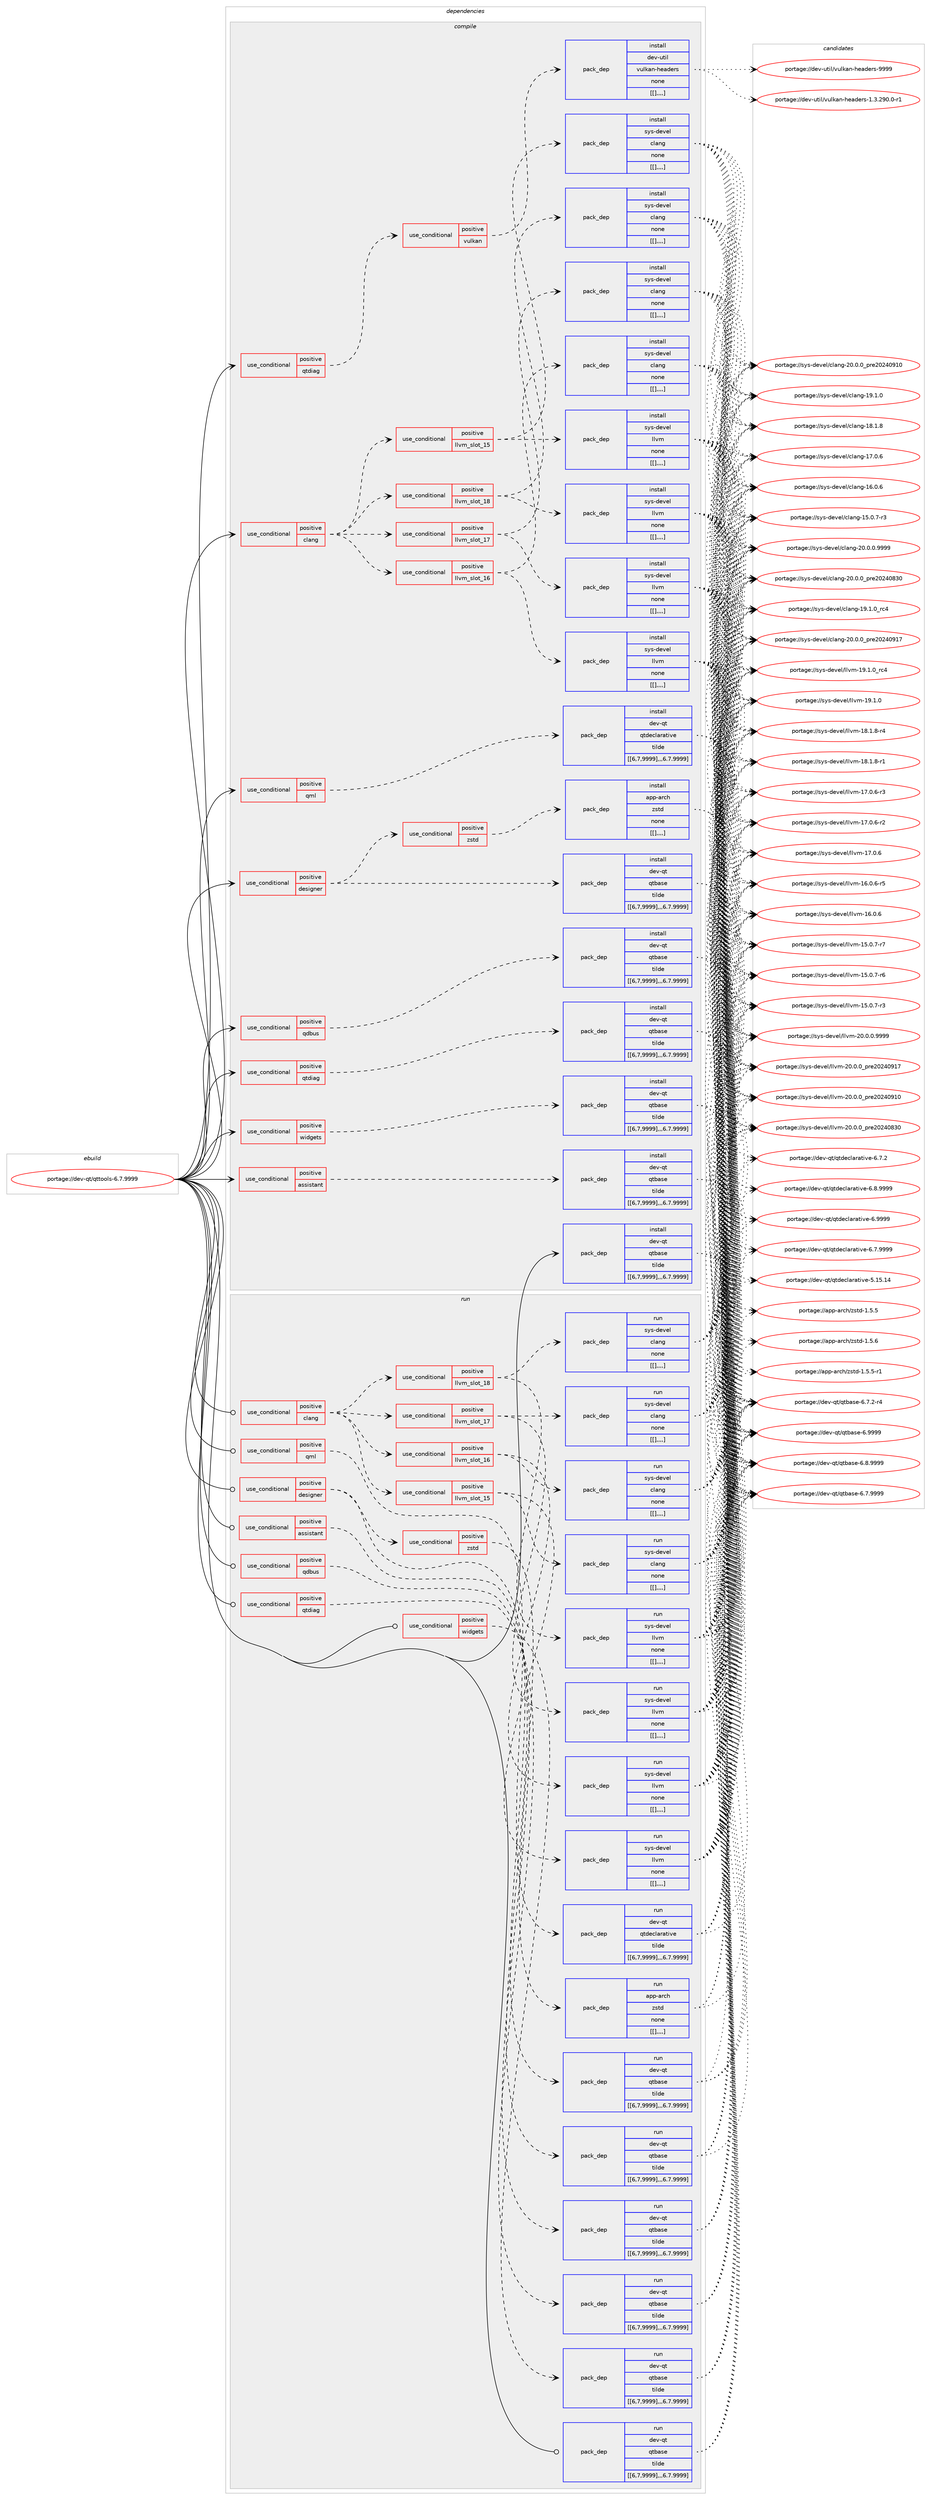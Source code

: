 digraph prolog {

# *************
# Graph options
# *************

newrank=true;
concentrate=true;
compound=true;
graph [rankdir=LR,fontname=Helvetica,fontsize=10,ranksep=1.5];#, ranksep=2.5, nodesep=0.2];
edge  [arrowhead=vee];
node  [fontname=Helvetica,fontsize=10];

# **********
# The ebuild
# **********

subgraph cluster_leftcol {
color=gray;
label=<<i>ebuild</i>>;
id [label="portage://dev-qt/qttools-6.7.9999", color=red, width=4, href="../dev-qt/qttools-6.7.9999.svg"];
}

# ****************
# The dependencies
# ****************

subgraph cluster_midcol {
color=gray;
label=<<i>dependencies</i>>;
subgraph cluster_compile {
fillcolor="#eeeeee";
style=filled;
label=<<i>compile</i>>;
subgraph cond44288 {
dependency174568 [label=<<TABLE BORDER="0" CELLBORDER="1" CELLSPACING="0" CELLPADDING="4"><TR><TD ROWSPAN="3" CELLPADDING="10">use_conditional</TD></TR><TR><TD>positive</TD></TR><TR><TD>assistant</TD></TR></TABLE>>, shape=none, color=red];
subgraph pack129017 {
dependency174569 [label=<<TABLE BORDER="0" CELLBORDER="1" CELLSPACING="0" CELLPADDING="4" WIDTH="220"><TR><TD ROWSPAN="6" CELLPADDING="30">pack_dep</TD></TR><TR><TD WIDTH="110">install</TD></TR><TR><TD>dev-qt</TD></TR><TR><TD>qtbase</TD></TR><TR><TD>tilde</TD></TR><TR><TD>[[6,7,9999],,,6.7.9999]</TD></TR></TABLE>>, shape=none, color=blue];
}
dependency174568:e -> dependency174569:w [weight=20,style="dashed",arrowhead="vee"];
}
id:e -> dependency174568:w [weight=20,style="solid",arrowhead="vee"];
subgraph cond44289 {
dependency174570 [label=<<TABLE BORDER="0" CELLBORDER="1" CELLSPACING="0" CELLPADDING="4"><TR><TD ROWSPAN="3" CELLPADDING="10">use_conditional</TD></TR><TR><TD>positive</TD></TR><TR><TD>clang</TD></TR></TABLE>>, shape=none, color=red];
subgraph cond44290 {
dependency174571 [label=<<TABLE BORDER="0" CELLBORDER="1" CELLSPACING="0" CELLPADDING="4"><TR><TD ROWSPAN="3" CELLPADDING="10">use_conditional</TD></TR><TR><TD>positive</TD></TR><TR><TD>llvm_slot_15</TD></TR></TABLE>>, shape=none, color=red];
subgraph pack129018 {
dependency174572 [label=<<TABLE BORDER="0" CELLBORDER="1" CELLSPACING="0" CELLPADDING="4" WIDTH="220"><TR><TD ROWSPAN="6" CELLPADDING="30">pack_dep</TD></TR><TR><TD WIDTH="110">install</TD></TR><TR><TD>sys-devel</TD></TR><TR><TD>clang</TD></TR><TR><TD>none</TD></TR><TR><TD>[[],,,,]</TD></TR></TABLE>>, shape=none, color=blue];
}
dependency174571:e -> dependency174572:w [weight=20,style="dashed",arrowhead="vee"];
subgraph pack129019 {
dependency174573 [label=<<TABLE BORDER="0" CELLBORDER="1" CELLSPACING="0" CELLPADDING="4" WIDTH="220"><TR><TD ROWSPAN="6" CELLPADDING="30">pack_dep</TD></TR><TR><TD WIDTH="110">install</TD></TR><TR><TD>sys-devel</TD></TR><TR><TD>llvm</TD></TR><TR><TD>none</TD></TR><TR><TD>[[],,,,]</TD></TR></TABLE>>, shape=none, color=blue];
}
dependency174571:e -> dependency174573:w [weight=20,style="dashed",arrowhead="vee"];
}
dependency174570:e -> dependency174571:w [weight=20,style="dashed",arrowhead="vee"];
subgraph cond44291 {
dependency174574 [label=<<TABLE BORDER="0" CELLBORDER="1" CELLSPACING="0" CELLPADDING="4"><TR><TD ROWSPAN="3" CELLPADDING="10">use_conditional</TD></TR><TR><TD>positive</TD></TR><TR><TD>llvm_slot_16</TD></TR></TABLE>>, shape=none, color=red];
subgraph pack129020 {
dependency174575 [label=<<TABLE BORDER="0" CELLBORDER="1" CELLSPACING="0" CELLPADDING="4" WIDTH="220"><TR><TD ROWSPAN="6" CELLPADDING="30">pack_dep</TD></TR><TR><TD WIDTH="110">install</TD></TR><TR><TD>sys-devel</TD></TR><TR><TD>clang</TD></TR><TR><TD>none</TD></TR><TR><TD>[[],,,,]</TD></TR></TABLE>>, shape=none, color=blue];
}
dependency174574:e -> dependency174575:w [weight=20,style="dashed",arrowhead="vee"];
subgraph pack129021 {
dependency174576 [label=<<TABLE BORDER="0" CELLBORDER="1" CELLSPACING="0" CELLPADDING="4" WIDTH="220"><TR><TD ROWSPAN="6" CELLPADDING="30">pack_dep</TD></TR><TR><TD WIDTH="110">install</TD></TR><TR><TD>sys-devel</TD></TR><TR><TD>llvm</TD></TR><TR><TD>none</TD></TR><TR><TD>[[],,,,]</TD></TR></TABLE>>, shape=none, color=blue];
}
dependency174574:e -> dependency174576:w [weight=20,style="dashed",arrowhead="vee"];
}
dependency174570:e -> dependency174574:w [weight=20,style="dashed",arrowhead="vee"];
subgraph cond44292 {
dependency174577 [label=<<TABLE BORDER="0" CELLBORDER="1" CELLSPACING="0" CELLPADDING="4"><TR><TD ROWSPAN="3" CELLPADDING="10">use_conditional</TD></TR><TR><TD>positive</TD></TR><TR><TD>llvm_slot_17</TD></TR></TABLE>>, shape=none, color=red];
subgraph pack129022 {
dependency174578 [label=<<TABLE BORDER="0" CELLBORDER="1" CELLSPACING="0" CELLPADDING="4" WIDTH="220"><TR><TD ROWSPAN="6" CELLPADDING="30">pack_dep</TD></TR><TR><TD WIDTH="110">install</TD></TR><TR><TD>sys-devel</TD></TR><TR><TD>clang</TD></TR><TR><TD>none</TD></TR><TR><TD>[[],,,,]</TD></TR></TABLE>>, shape=none, color=blue];
}
dependency174577:e -> dependency174578:w [weight=20,style="dashed",arrowhead="vee"];
subgraph pack129023 {
dependency174579 [label=<<TABLE BORDER="0" CELLBORDER="1" CELLSPACING="0" CELLPADDING="4" WIDTH="220"><TR><TD ROWSPAN="6" CELLPADDING="30">pack_dep</TD></TR><TR><TD WIDTH="110">install</TD></TR><TR><TD>sys-devel</TD></TR><TR><TD>llvm</TD></TR><TR><TD>none</TD></TR><TR><TD>[[],,,,]</TD></TR></TABLE>>, shape=none, color=blue];
}
dependency174577:e -> dependency174579:w [weight=20,style="dashed",arrowhead="vee"];
}
dependency174570:e -> dependency174577:w [weight=20,style="dashed",arrowhead="vee"];
subgraph cond44293 {
dependency174580 [label=<<TABLE BORDER="0" CELLBORDER="1" CELLSPACING="0" CELLPADDING="4"><TR><TD ROWSPAN="3" CELLPADDING="10">use_conditional</TD></TR><TR><TD>positive</TD></TR><TR><TD>llvm_slot_18</TD></TR></TABLE>>, shape=none, color=red];
subgraph pack129024 {
dependency174581 [label=<<TABLE BORDER="0" CELLBORDER="1" CELLSPACING="0" CELLPADDING="4" WIDTH="220"><TR><TD ROWSPAN="6" CELLPADDING="30">pack_dep</TD></TR><TR><TD WIDTH="110">install</TD></TR><TR><TD>sys-devel</TD></TR><TR><TD>clang</TD></TR><TR><TD>none</TD></TR><TR><TD>[[],,,,]</TD></TR></TABLE>>, shape=none, color=blue];
}
dependency174580:e -> dependency174581:w [weight=20,style="dashed",arrowhead="vee"];
subgraph pack129025 {
dependency174582 [label=<<TABLE BORDER="0" CELLBORDER="1" CELLSPACING="0" CELLPADDING="4" WIDTH="220"><TR><TD ROWSPAN="6" CELLPADDING="30">pack_dep</TD></TR><TR><TD WIDTH="110">install</TD></TR><TR><TD>sys-devel</TD></TR><TR><TD>llvm</TD></TR><TR><TD>none</TD></TR><TR><TD>[[],,,,]</TD></TR></TABLE>>, shape=none, color=blue];
}
dependency174580:e -> dependency174582:w [weight=20,style="dashed",arrowhead="vee"];
}
dependency174570:e -> dependency174580:w [weight=20,style="dashed",arrowhead="vee"];
}
id:e -> dependency174570:w [weight=20,style="solid",arrowhead="vee"];
subgraph cond44294 {
dependency174583 [label=<<TABLE BORDER="0" CELLBORDER="1" CELLSPACING="0" CELLPADDING="4"><TR><TD ROWSPAN="3" CELLPADDING="10">use_conditional</TD></TR><TR><TD>positive</TD></TR><TR><TD>designer</TD></TR></TABLE>>, shape=none, color=red];
subgraph pack129026 {
dependency174584 [label=<<TABLE BORDER="0" CELLBORDER="1" CELLSPACING="0" CELLPADDING="4" WIDTH="220"><TR><TD ROWSPAN="6" CELLPADDING="30">pack_dep</TD></TR><TR><TD WIDTH="110">install</TD></TR><TR><TD>dev-qt</TD></TR><TR><TD>qtbase</TD></TR><TR><TD>tilde</TD></TR><TR><TD>[[6,7,9999],,,6.7.9999]</TD></TR></TABLE>>, shape=none, color=blue];
}
dependency174583:e -> dependency174584:w [weight=20,style="dashed",arrowhead="vee"];
subgraph cond44295 {
dependency174585 [label=<<TABLE BORDER="0" CELLBORDER="1" CELLSPACING="0" CELLPADDING="4"><TR><TD ROWSPAN="3" CELLPADDING="10">use_conditional</TD></TR><TR><TD>positive</TD></TR><TR><TD>zstd</TD></TR></TABLE>>, shape=none, color=red];
subgraph pack129027 {
dependency174586 [label=<<TABLE BORDER="0" CELLBORDER="1" CELLSPACING="0" CELLPADDING="4" WIDTH="220"><TR><TD ROWSPAN="6" CELLPADDING="30">pack_dep</TD></TR><TR><TD WIDTH="110">install</TD></TR><TR><TD>app-arch</TD></TR><TR><TD>zstd</TD></TR><TR><TD>none</TD></TR><TR><TD>[[],,,,]</TD></TR></TABLE>>, shape=none, color=blue];
}
dependency174585:e -> dependency174586:w [weight=20,style="dashed",arrowhead="vee"];
}
dependency174583:e -> dependency174585:w [weight=20,style="dashed",arrowhead="vee"];
}
id:e -> dependency174583:w [weight=20,style="solid",arrowhead="vee"];
subgraph cond44296 {
dependency174587 [label=<<TABLE BORDER="0" CELLBORDER="1" CELLSPACING="0" CELLPADDING="4"><TR><TD ROWSPAN="3" CELLPADDING="10">use_conditional</TD></TR><TR><TD>positive</TD></TR><TR><TD>qdbus</TD></TR></TABLE>>, shape=none, color=red];
subgraph pack129028 {
dependency174588 [label=<<TABLE BORDER="0" CELLBORDER="1" CELLSPACING="0" CELLPADDING="4" WIDTH="220"><TR><TD ROWSPAN="6" CELLPADDING="30">pack_dep</TD></TR><TR><TD WIDTH="110">install</TD></TR><TR><TD>dev-qt</TD></TR><TR><TD>qtbase</TD></TR><TR><TD>tilde</TD></TR><TR><TD>[[6,7,9999],,,6.7.9999]</TD></TR></TABLE>>, shape=none, color=blue];
}
dependency174587:e -> dependency174588:w [weight=20,style="dashed",arrowhead="vee"];
}
id:e -> dependency174587:w [weight=20,style="solid",arrowhead="vee"];
subgraph cond44297 {
dependency174589 [label=<<TABLE BORDER="0" CELLBORDER="1" CELLSPACING="0" CELLPADDING="4"><TR><TD ROWSPAN="3" CELLPADDING="10">use_conditional</TD></TR><TR><TD>positive</TD></TR><TR><TD>qml</TD></TR></TABLE>>, shape=none, color=red];
subgraph pack129029 {
dependency174590 [label=<<TABLE BORDER="0" CELLBORDER="1" CELLSPACING="0" CELLPADDING="4" WIDTH="220"><TR><TD ROWSPAN="6" CELLPADDING="30">pack_dep</TD></TR><TR><TD WIDTH="110">install</TD></TR><TR><TD>dev-qt</TD></TR><TR><TD>qtdeclarative</TD></TR><TR><TD>tilde</TD></TR><TR><TD>[[6,7,9999],,,6.7.9999]</TD></TR></TABLE>>, shape=none, color=blue];
}
dependency174589:e -> dependency174590:w [weight=20,style="dashed",arrowhead="vee"];
}
id:e -> dependency174589:w [weight=20,style="solid",arrowhead="vee"];
subgraph cond44298 {
dependency174591 [label=<<TABLE BORDER="0" CELLBORDER="1" CELLSPACING="0" CELLPADDING="4"><TR><TD ROWSPAN="3" CELLPADDING="10">use_conditional</TD></TR><TR><TD>positive</TD></TR><TR><TD>qtdiag</TD></TR></TABLE>>, shape=none, color=red];
subgraph cond44299 {
dependency174592 [label=<<TABLE BORDER="0" CELLBORDER="1" CELLSPACING="0" CELLPADDING="4"><TR><TD ROWSPAN="3" CELLPADDING="10">use_conditional</TD></TR><TR><TD>positive</TD></TR><TR><TD>vulkan</TD></TR></TABLE>>, shape=none, color=red];
subgraph pack129030 {
dependency174593 [label=<<TABLE BORDER="0" CELLBORDER="1" CELLSPACING="0" CELLPADDING="4" WIDTH="220"><TR><TD ROWSPAN="6" CELLPADDING="30">pack_dep</TD></TR><TR><TD WIDTH="110">install</TD></TR><TR><TD>dev-util</TD></TR><TR><TD>vulkan-headers</TD></TR><TR><TD>none</TD></TR><TR><TD>[[],,,,]</TD></TR></TABLE>>, shape=none, color=blue];
}
dependency174592:e -> dependency174593:w [weight=20,style="dashed",arrowhead="vee"];
}
dependency174591:e -> dependency174592:w [weight=20,style="dashed",arrowhead="vee"];
}
id:e -> dependency174591:w [weight=20,style="solid",arrowhead="vee"];
subgraph cond44300 {
dependency174594 [label=<<TABLE BORDER="0" CELLBORDER="1" CELLSPACING="0" CELLPADDING="4"><TR><TD ROWSPAN="3" CELLPADDING="10">use_conditional</TD></TR><TR><TD>positive</TD></TR><TR><TD>qtdiag</TD></TR></TABLE>>, shape=none, color=red];
subgraph pack129031 {
dependency174595 [label=<<TABLE BORDER="0" CELLBORDER="1" CELLSPACING="0" CELLPADDING="4" WIDTH="220"><TR><TD ROWSPAN="6" CELLPADDING="30">pack_dep</TD></TR><TR><TD WIDTH="110">install</TD></TR><TR><TD>dev-qt</TD></TR><TR><TD>qtbase</TD></TR><TR><TD>tilde</TD></TR><TR><TD>[[6,7,9999],,,6.7.9999]</TD></TR></TABLE>>, shape=none, color=blue];
}
dependency174594:e -> dependency174595:w [weight=20,style="dashed",arrowhead="vee"];
}
id:e -> dependency174594:w [weight=20,style="solid",arrowhead="vee"];
subgraph cond44301 {
dependency174596 [label=<<TABLE BORDER="0" CELLBORDER="1" CELLSPACING="0" CELLPADDING="4"><TR><TD ROWSPAN="3" CELLPADDING="10">use_conditional</TD></TR><TR><TD>positive</TD></TR><TR><TD>widgets</TD></TR></TABLE>>, shape=none, color=red];
subgraph pack129032 {
dependency174597 [label=<<TABLE BORDER="0" CELLBORDER="1" CELLSPACING="0" CELLPADDING="4" WIDTH="220"><TR><TD ROWSPAN="6" CELLPADDING="30">pack_dep</TD></TR><TR><TD WIDTH="110">install</TD></TR><TR><TD>dev-qt</TD></TR><TR><TD>qtbase</TD></TR><TR><TD>tilde</TD></TR><TR><TD>[[6,7,9999],,,6.7.9999]</TD></TR></TABLE>>, shape=none, color=blue];
}
dependency174596:e -> dependency174597:w [weight=20,style="dashed",arrowhead="vee"];
}
id:e -> dependency174596:w [weight=20,style="solid",arrowhead="vee"];
subgraph pack129033 {
dependency174598 [label=<<TABLE BORDER="0" CELLBORDER="1" CELLSPACING="0" CELLPADDING="4" WIDTH="220"><TR><TD ROWSPAN="6" CELLPADDING="30">pack_dep</TD></TR><TR><TD WIDTH="110">install</TD></TR><TR><TD>dev-qt</TD></TR><TR><TD>qtbase</TD></TR><TR><TD>tilde</TD></TR><TR><TD>[[6,7,9999],,,6.7.9999]</TD></TR></TABLE>>, shape=none, color=blue];
}
id:e -> dependency174598:w [weight=20,style="solid",arrowhead="vee"];
}
subgraph cluster_compileandrun {
fillcolor="#eeeeee";
style=filled;
label=<<i>compile and run</i>>;
}
subgraph cluster_run {
fillcolor="#eeeeee";
style=filled;
label=<<i>run</i>>;
subgraph cond44302 {
dependency174599 [label=<<TABLE BORDER="0" CELLBORDER="1" CELLSPACING="0" CELLPADDING="4"><TR><TD ROWSPAN="3" CELLPADDING="10">use_conditional</TD></TR><TR><TD>positive</TD></TR><TR><TD>assistant</TD></TR></TABLE>>, shape=none, color=red];
subgraph pack129034 {
dependency174600 [label=<<TABLE BORDER="0" CELLBORDER="1" CELLSPACING="0" CELLPADDING="4" WIDTH="220"><TR><TD ROWSPAN="6" CELLPADDING="30">pack_dep</TD></TR><TR><TD WIDTH="110">run</TD></TR><TR><TD>dev-qt</TD></TR><TR><TD>qtbase</TD></TR><TR><TD>tilde</TD></TR><TR><TD>[[6,7,9999],,,6.7.9999]</TD></TR></TABLE>>, shape=none, color=blue];
}
dependency174599:e -> dependency174600:w [weight=20,style="dashed",arrowhead="vee"];
}
id:e -> dependency174599:w [weight=20,style="solid",arrowhead="odot"];
subgraph cond44303 {
dependency174601 [label=<<TABLE BORDER="0" CELLBORDER="1" CELLSPACING="0" CELLPADDING="4"><TR><TD ROWSPAN="3" CELLPADDING="10">use_conditional</TD></TR><TR><TD>positive</TD></TR><TR><TD>clang</TD></TR></TABLE>>, shape=none, color=red];
subgraph cond44304 {
dependency174602 [label=<<TABLE BORDER="0" CELLBORDER="1" CELLSPACING="0" CELLPADDING="4"><TR><TD ROWSPAN="3" CELLPADDING="10">use_conditional</TD></TR><TR><TD>positive</TD></TR><TR><TD>llvm_slot_15</TD></TR></TABLE>>, shape=none, color=red];
subgraph pack129035 {
dependency174603 [label=<<TABLE BORDER="0" CELLBORDER="1" CELLSPACING="0" CELLPADDING="4" WIDTH="220"><TR><TD ROWSPAN="6" CELLPADDING="30">pack_dep</TD></TR><TR><TD WIDTH="110">run</TD></TR><TR><TD>sys-devel</TD></TR><TR><TD>clang</TD></TR><TR><TD>none</TD></TR><TR><TD>[[],,,,]</TD></TR></TABLE>>, shape=none, color=blue];
}
dependency174602:e -> dependency174603:w [weight=20,style="dashed",arrowhead="vee"];
subgraph pack129036 {
dependency174604 [label=<<TABLE BORDER="0" CELLBORDER="1" CELLSPACING="0" CELLPADDING="4" WIDTH="220"><TR><TD ROWSPAN="6" CELLPADDING="30">pack_dep</TD></TR><TR><TD WIDTH="110">run</TD></TR><TR><TD>sys-devel</TD></TR><TR><TD>llvm</TD></TR><TR><TD>none</TD></TR><TR><TD>[[],,,,]</TD></TR></TABLE>>, shape=none, color=blue];
}
dependency174602:e -> dependency174604:w [weight=20,style="dashed",arrowhead="vee"];
}
dependency174601:e -> dependency174602:w [weight=20,style="dashed",arrowhead="vee"];
subgraph cond44305 {
dependency174605 [label=<<TABLE BORDER="0" CELLBORDER="1" CELLSPACING="0" CELLPADDING="4"><TR><TD ROWSPAN="3" CELLPADDING="10">use_conditional</TD></TR><TR><TD>positive</TD></TR><TR><TD>llvm_slot_16</TD></TR></TABLE>>, shape=none, color=red];
subgraph pack129037 {
dependency174606 [label=<<TABLE BORDER="0" CELLBORDER="1" CELLSPACING="0" CELLPADDING="4" WIDTH="220"><TR><TD ROWSPAN="6" CELLPADDING="30">pack_dep</TD></TR><TR><TD WIDTH="110">run</TD></TR><TR><TD>sys-devel</TD></TR><TR><TD>clang</TD></TR><TR><TD>none</TD></TR><TR><TD>[[],,,,]</TD></TR></TABLE>>, shape=none, color=blue];
}
dependency174605:e -> dependency174606:w [weight=20,style="dashed",arrowhead="vee"];
subgraph pack129038 {
dependency174607 [label=<<TABLE BORDER="0" CELLBORDER="1" CELLSPACING="0" CELLPADDING="4" WIDTH="220"><TR><TD ROWSPAN="6" CELLPADDING="30">pack_dep</TD></TR><TR><TD WIDTH="110">run</TD></TR><TR><TD>sys-devel</TD></TR><TR><TD>llvm</TD></TR><TR><TD>none</TD></TR><TR><TD>[[],,,,]</TD></TR></TABLE>>, shape=none, color=blue];
}
dependency174605:e -> dependency174607:w [weight=20,style="dashed",arrowhead="vee"];
}
dependency174601:e -> dependency174605:w [weight=20,style="dashed",arrowhead="vee"];
subgraph cond44306 {
dependency174608 [label=<<TABLE BORDER="0" CELLBORDER="1" CELLSPACING="0" CELLPADDING="4"><TR><TD ROWSPAN="3" CELLPADDING="10">use_conditional</TD></TR><TR><TD>positive</TD></TR><TR><TD>llvm_slot_17</TD></TR></TABLE>>, shape=none, color=red];
subgraph pack129039 {
dependency174609 [label=<<TABLE BORDER="0" CELLBORDER="1" CELLSPACING="0" CELLPADDING="4" WIDTH="220"><TR><TD ROWSPAN="6" CELLPADDING="30">pack_dep</TD></TR><TR><TD WIDTH="110">run</TD></TR><TR><TD>sys-devel</TD></TR><TR><TD>clang</TD></TR><TR><TD>none</TD></TR><TR><TD>[[],,,,]</TD></TR></TABLE>>, shape=none, color=blue];
}
dependency174608:e -> dependency174609:w [weight=20,style="dashed",arrowhead="vee"];
subgraph pack129040 {
dependency174610 [label=<<TABLE BORDER="0" CELLBORDER="1" CELLSPACING="0" CELLPADDING="4" WIDTH="220"><TR><TD ROWSPAN="6" CELLPADDING="30">pack_dep</TD></TR><TR><TD WIDTH="110">run</TD></TR><TR><TD>sys-devel</TD></TR><TR><TD>llvm</TD></TR><TR><TD>none</TD></TR><TR><TD>[[],,,,]</TD></TR></TABLE>>, shape=none, color=blue];
}
dependency174608:e -> dependency174610:w [weight=20,style="dashed",arrowhead="vee"];
}
dependency174601:e -> dependency174608:w [weight=20,style="dashed",arrowhead="vee"];
subgraph cond44307 {
dependency174611 [label=<<TABLE BORDER="0" CELLBORDER="1" CELLSPACING="0" CELLPADDING="4"><TR><TD ROWSPAN="3" CELLPADDING="10">use_conditional</TD></TR><TR><TD>positive</TD></TR><TR><TD>llvm_slot_18</TD></TR></TABLE>>, shape=none, color=red];
subgraph pack129041 {
dependency174612 [label=<<TABLE BORDER="0" CELLBORDER="1" CELLSPACING="0" CELLPADDING="4" WIDTH="220"><TR><TD ROWSPAN="6" CELLPADDING="30">pack_dep</TD></TR><TR><TD WIDTH="110">run</TD></TR><TR><TD>sys-devel</TD></TR><TR><TD>clang</TD></TR><TR><TD>none</TD></TR><TR><TD>[[],,,,]</TD></TR></TABLE>>, shape=none, color=blue];
}
dependency174611:e -> dependency174612:w [weight=20,style="dashed",arrowhead="vee"];
subgraph pack129042 {
dependency174613 [label=<<TABLE BORDER="0" CELLBORDER="1" CELLSPACING="0" CELLPADDING="4" WIDTH="220"><TR><TD ROWSPAN="6" CELLPADDING="30">pack_dep</TD></TR><TR><TD WIDTH="110">run</TD></TR><TR><TD>sys-devel</TD></TR><TR><TD>llvm</TD></TR><TR><TD>none</TD></TR><TR><TD>[[],,,,]</TD></TR></TABLE>>, shape=none, color=blue];
}
dependency174611:e -> dependency174613:w [weight=20,style="dashed",arrowhead="vee"];
}
dependency174601:e -> dependency174611:w [weight=20,style="dashed",arrowhead="vee"];
}
id:e -> dependency174601:w [weight=20,style="solid",arrowhead="odot"];
subgraph cond44308 {
dependency174614 [label=<<TABLE BORDER="0" CELLBORDER="1" CELLSPACING="0" CELLPADDING="4"><TR><TD ROWSPAN="3" CELLPADDING="10">use_conditional</TD></TR><TR><TD>positive</TD></TR><TR><TD>designer</TD></TR></TABLE>>, shape=none, color=red];
subgraph pack129043 {
dependency174615 [label=<<TABLE BORDER="0" CELLBORDER="1" CELLSPACING="0" CELLPADDING="4" WIDTH="220"><TR><TD ROWSPAN="6" CELLPADDING="30">pack_dep</TD></TR><TR><TD WIDTH="110">run</TD></TR><TR><TD>dev-qt</TD></TR><TR><TD>qtbase</TD></TR><TR><TD>tilde</TD></TR><TR><TD>[[6,7,9999],,,6.7.9999]</TD></TR></TABLE>>, shape=none, color=blue];
}
dependency174614:e -> dependency174615:w [weight=20,style="dashed",arrowhead="vee"];
subgraph cond44309 {
dependency174616 [label=<<TABLE BORDER="0" CELLBORDER="1" CELLSPACING="0" CELLPADDING="4"><TR><TD ROWSPAN="3" CELLPADDING="10">use_conditional</TD></TR><TR><TD>positive</TD></TR><TR><TD>zstd</TD></TR></TABLE>>, shape=none, color=red];
subgraph pack129044 {
dependency174617 [label=<<TABLE BORDER="0" CELLBORDER="1" CELLSPACING="0" CELLPADDING="4" WIDTH="220"><TR><TD ROWSPAN="6" CELLPADDING="30">pack_dep</TD></TR><TR><TD WIDTH="110">run</TD></TR><TR><TD>app-arch</TD></TR><TR><TD>zstd</TD></TR><TR><TD>none</TD></TR><TR><TD>[[],,,,]</TD></TR></TABLE>>, shape=none, color=blue];
}
dependency174616:e -> dependency174617:w [weight=20,style="dashed",arrowhead="vee"];
}
dependency174614:e -> dependency174616:w [weight=20,style="dashed",arrowhead="vee"];
}
id:e -> dependency174614:w [weight=20,style="solid",arrowhead="odot"];
subgraph cond44310 {
dependency174618 [label=<<TABLE BORDER="0" CELLBORDER="1" CELLSPACING="0" CELLPADDING="4"><TR><TD ROWSPAN="3" CELLPADDING="10">use_conditional</TD></TR><TR><TD>positive</TD></TR><TR><TD>qdbus</TD></TR></TABLE>>, shape=none, color=red];
subgraph pack129045 {
dependency174619 [label=<<TABLE BORDER="0" CELLBORDER="1" CELLSPACING="0" CELLPADDING="4" WIDTH="220"><TR><TD ROWSPAN="6" CELLPADDING="30">pack_dep</TD></TR><TR><TD WIDTH="110">run</TD></TR><TR><TD>dev-qt</TD></TR><TR><TD>qtbase</TD></TR><TR><TD>tilde</TD></TR><TR><TD>[[6,7,9999],,,6.7.9999]</TD></TR></TABLE>>, shape=none, color=blue];
}
dependency174618:e -> dependency174619:w [weight=20,style="dashed",arrowhead="vee"];
}
id:e -> dependency174618:w [weight=20,style="solid",arrowhead="odot"];
subgraph cond44311 {
dependency174620 [label=<<TABLE BORDER="0" CELLBORDER="1" CELLSPACING="0" CELLPADDING="4"><TR><TD ROWSPAN="3" CELLPADDING="10">use_conditional</TD></TR><TR><TD>positive</TD></TR><TR><TD>qml</TD></TR></TABLE>>, shape=none, color=red];
subgraph pack129046 {
dependency174621 [label=<<TABLE BORDER="0" CELLBORDER="1" CELLSPACING="0" CELLPADDING="4" WIDTH="220"><TR><TD ROWSPAN="6" CELLPADDING="30">pack_dep</TD></TR><TR><TD WIDTH="110">run</TD></TR><TR><TD>dev-qt</TD></TR><TR><TD>qtdeclarative</TD></TR><TR><TD>tilde</TD></TR><TR><TD>[[6,7,9999],,,6.7.9999]</TD></TR></TABLE>>, shape=none, color=blue];
}
dependency174620:e -> dependency174621:w [weight=20,style="dashed",arrowhead="vee"];
}
id:e -> dependency174620:w [weight=20,style="solid",arrowhead="odot"];
subgraph cond44312 {
dependency174622 [label=<<TABLE BORDER="0" CELLBORDER="1" CELLSPACING="0" CELLPADDING="4"><TR><TD ROWSPAN="3" CELLPADDING="10">use_conditional</TD></TR><TR><TD>positive</TD></TR><TR><TD>qtdiag</TD></TR></TABLE>>, shape=none, color=red];
subgraph pack129047 {
dependency174623 [label=<<TABLE BORDER="0" CELLBORDER="1" CELLSPACING="0" CELLPADDING="4" WIDTH="220"><TR><TD ROWSPAN="6" CELLPADDING="30">pack_dep</TD></TR><TR><TD WIDTH="110">run</TD></TR><TR><TD>dev-qt</TD></TR><TR><TD>qtbase</TD></TR><TR><TD>tilde</TD></TR><TR><TD>[[6,7,9999],,,6.7.9999]</TD></TR></TABLE>>, shape=none, color=blue];
}
dependency174622:e -> dependency174623:w [weight=20,style="dashed",arrowhead="vee"];
}
id:e -> dependency174622:w [weight=20,style="solid",arrowhead="odot"];
subgraph cond44313 {
dependency174624 [label=<<TABLE BORDER="0" CELLBORDER="1" CELLSPACING="0" CELLPADDING="4"><TR><TD ROWSPAN="3" CELLPADDING="10">use_conditional</TD></TR><TR><TD>positive</TD></TR><TR><TD>widgets</TD></TR></TABLE>>, shape=none, color=red];
subgraph pack129048 {
dependency174625 [label=<<TABLE BORDER="0" CELLBORDER="1" CELLSPACING="0" CELLPADDING="4" WIDTH="220"><TR><TD ROWSPAN="6" CELLPADDING="30">pack_dep</TD></TR><TR><TD WIDTH="110">run</TD></TR><TR><TD>dev-qt</TD></TR><TR><TD>qtbase</TD></TR><TR><TD>tilde</TD></TR><TR><TD>[[6,7,9999],,,6.7.9999]</TD></TR></TABLE>>, shape=none, color=blue];
}
dependency174624:e -> dependency174625:w [weight=20,style="dashed",arrowhead="vee"];
}
id:e -> dependency174624:w [weight=20,style="solid",arrowhead="odot"];
subgraph pack129049 {
dependency174626 [label=<<TABLE BORDER="0" CELLBORDER="1" CELLSPACING="0" CELLPADDING="4" WIDTH="220"><TR><TD ROWSPAN="6" CELLPADDING="30">pack_dep</TD></TR><TR><TD WIDTH="110">run</TD></TR><TR><TD>dev-qt</TD></TR><TR><TD>qtbase</TD></TR><TR><TD>tilde</TD></TR><TR><TD>[[6,7,9999],,,6.7.9999]</TD></TR></TABLE>>, shape=none, color=blue];
}
id:e -> dependency174626:w [weight=20,style="solid",arrowhead="odot"];
}
}

# **************
# The candidates
# **************

subgraph cluster_choices {
rank=same;
color=gray;
label=<<i>candidates</i>>;

subgraph choice129017 {
color=black;
nodesep=1;
choice1001011184511311647113116989711510145544657575757 [label="portage://dev-qt/qtbase-6.9999", color=red, width=4,href="../dev-qt/qtbase-6.9999.svg"];
choice10010111845113116471131169897115101455446564657575757 [label="portage://dev-qt/qtbase-6.8.9999", color=red, width=4,href="../dev-qt/qtbase-6.8.9999.svg"];
choice10010111845113116471131169897115101455446554657575757 [label="portage://dev-qt/qtbase-6.7.9999", color=red, width=4,href="../dev-qt/qtbase-6.7.9999.svg"];
choice100101118451131164711311698971151014554465546504511452 [label="portage://dev-qt/qtbase-6.7.2-r4", color=red, width=4,href="../dev-qt/qtbase-6.7.2-r4.svg"];
dependency174569:e -> choice1001011184511311647113116989711510145544657575757:w [style=dotted,weight="100"];
dependency174569:e -> choice10010111845113116471131169897115101455446564657575757:w [style=dotted,weight="100"];
dependency174569:e -> choice10010111845113116471131169897115101455446554657575757:w [style=dotted,weight="100"];
dependency174569:e -> choice100101118451131164711311698971151014554465546504511452:w [style=dotted,weight="100"];
}
subgraph choice129018 {
color=black;
nodesep=1;
choice11512111545100101118101108479910897110103455048464846484657575757 [label="portage://sys-devel/clang-20.0.0.9999", color=red, width=4,href="../sys-devel/clang-20.0.0.9999.svg"];
choice1151211154510010111810110847991089711010345504846484648951121141015048505248574955 [label="portage://sys-devel/clang-20.0.0_pre20240917", color=red, width=4,href="../sys-devel/clang-20.0.0_pre20240917.svg"];
choice1151211154510010111810110847991089711010345504846484648951121141015048505248574948 [label="portage://sys-devel/clang-20.0.0_pre20240910", color=red, width=4,href="../sys-devel/clang-20.0.0_pre20240910.svg"];
choice1151211154510010111810110847991089711010345504846484648951121141015048505248565148 [label="portage://sys-devel/clang-20.0.0_pre20240830", color=red, width=4,href="../sys-devel/clang-20.0.0_pre20240830.svg"];
choice1151211154510010111810110847991089711010345495746494648951149952 [label="portage://sys-devel/clang-19.1.0_rc4", color=red, width=4,href="../sys-devel/clang-19.1.0_rc4.svg"];
choice1151211154510010111810110847991089711010345495746494648 [label="portage://sys-devel/clang-19.1.0", color=red, width=4,href="../sys-devel/clang-19.1.0.svg"];
choice1151211154510010111810110847991089711010345495646494656 [label="portage://sys-devel/clang-18.1.8", color=red, width=4,href="../sys-devel/clang-18.1.8.svg"];
choice1151211154510010111810110847991089711010345495546484654 [label="portage://sys-devel/clang-17.0.6", color=red, width=4,href="../sys-devel/clang-17.0.6.svg"];
choice1151211154510010111810110847991089711010345495446484654 [label="portage://sys-devel/clang-16.0.6", color=red, width=4,href="../sys-devel/clang-16.0.6.svg"];
choice11512111545100101118101108479910897110103454953464846554511451 [label="portage://sys-devel/clang-15.0.7-r3", color=red, width=4,href="../sys-devel/clang-15.0.7-r3.svg"];
dependency174572:e -> choice11512111545100101118101108479910897110103455048464846484657575757:w [style=dotted,weight="100"];
dependency174572:e -> choice1151211154510010111810110847991089711010345504846484648951121141015048505248574955:w [style=dotted,weight="100"];
dependency174572:e -> choice1151211154510010111810110847991089711010345504846484648951121141015048505248574948:w [style=dotted,weight="100"];
dependency174572:e -> choice1151211154510010111810110847991089711010345504846484648951121141015048505248565148:w [style=dotted,weight="100"];
dependency174572:e -> choice1151211154510010111810110847991089711010345495746494648951149952:w [style=dotted,weight="100"];
dependency174572:e -> choice1151211154510010111810110847991089711010345495746494648:w [style=dotted,weight="100"];
dependency174572:e -> choice1151211154510010111810110847991089711010345495646494656:w [style=dotted,weight="100"];
dependency174572:e -> choice1151211154510010111810110847991089711010345495546484654:w [style=dotted,weight="100"];
dependency174572:e -> choice1151211154510010111810110847991089711010345495446484654:w [style=dotted,weight="100"];
dependency174572:e -> choice11512111545100101118101108479910897110103454953464846554511451:w [style=dotted,weight="100"];
}
subgraph choice129019 {
color=black;
nodesep=1;
choice1151211154510010111810110847108108118109455048464846484657575757 [label="portage://sys-devel/llvm-20.0.0.9999", color=red, width=4,href="../sys-devel/llvm-20.0.0.9999.svg"];
choice115121115451001011181011084710810811810945504846484648951121141015048505248574955 [label="portage://sys-devel/llvm-20.0.0_pre20240917", color=red, width=4,href="../sys-devel/llvm-20.0.0_pre20240917.svg"];
choice115121115451001011181011084710810811810945504846484648951121141015048505248574948 [label="portage://sys-devel/llvm-20.0.0_pre20240910", color=red, width=4,href="../sys-devel/llvm-20.0.0_pre20240910.svg"];
choice115121115451001011181011084710810811810945504846484648951121141015048505248565148 [label="portage://sys-devel/llvm-20.0.0_pre20240830", color=red, width=4,href="../sys-devel/llvm-20.0.0_pre20240830.svg"];
choice115121115451001011181011084710810811810945495746494648951149952 [label="portage://sys-devel/llvm-19.1.0_rc4", color=red, width=4,href="../sys-devel/llvm-19.1.0_rc4.svg"];
choice115121115451001011181011084710810811810945495746494648 [label="portage://sys-devel/llvm-19.1.0", color=red, width=4,href="../sys-devel/llvm-19.1.0.svg"];
choice1151211154510010111810110847108108118109454956464946564511452 [label="portage://sys-devel/llvm-18.1.8-r4", color=red, width=4,href="../sys-devel/llvm-18.1.8-r4.svg"];
choice1151211154510010111810110847108108118109454956464946564511449 [label="portage://sys-devel/llvm-18.1.8-r1", color=red, width=4,href="../sys-devel/llvm-18.1.8-r1.svg"];
choice1151211154510010111810110847108108118109454955464846544511451 [label="portage://sys-devel/llvm-17.0.6-r3", color=red, width=4,href="../sys-devel/llvm-17.0.6-r3.svg"];
choice1151211154510010111810110847108108118109454955464846544511450 [label="portage://sys-devel/llvm-17.0.6-r2", color=red, width=4,href="../sys-devel/llvm-17.0.6-r2.svg"];
choice115121115451001011181011084710810811810945495546484654 [label="portage://sys-devel/llvm-17.0.6", color=red, width=4,href="../sys-devel/llvm-17.0.6.svg"];
choice1151211154510010111810110847108108118109454954464846544511453 [label="portage://sys-devel/llvm-16.0.6-r5", color=red, width=4,href="../sys-devel/llvm-16.0.6-r5.svg"];
choice115121115451001011181011084710810811810945495446484654 [label="portage://sys-devel/llvm-16.0.6", color=red, width=4,href="../sys-devel/llvm-16.0.6.svg"];
choice1151211154510010111810110847108108118109454953464846554511455 [label="portage://sys-devel/llvm-15.0.7-r7", color=red, width=4,href="../sys-devel/llvm-15.0.7-r7.svg"];
choice1151211154510010111810110847108108118109454953464846554511454 [label="portage://sys-devel/llvm-15.0.7-r6", color=red, width=4,href="../sys-devel/llvm-15.0.7-r6.svg"];
choice1151211154510010111810110847108108118109454953464846554511451 [label="portage://sys-devel/llvm-15.0.7-r3", color=red, width=4,href="../sys-devel/llvm-15.0.7-r3.svg"];
dependency174573:e -> choice1151211154510010111810110847108108118109455048464846484657575757:w [style=dotted,weight="100"];
dependency174573:e -> choice115121115451001011181011084710810811810945504846484648951121141015048505248574955:w [style=dotted,weight="100"];
dependency174573:e -> choice115121115451001011181011084710810811810945504846484648951121141015048505248574948:w [style=dotted,weight="100"];
dependency174573:e -> choice115121115451001011181011084710810811810945504846484648951121141015048505248565148:w [style=dotted,weight="100"];
dependency174573:e -> choice115121115451001011181011084710810811810945495746494648951149952:w [style=dotted,weight="100"];
dependency174573:e -> choice115121115451001011181011084710810811810945495746494648:w [style=dotted,weight="100"];
dependency174573:e -> choice1151211154510010111810110847108108118109454956464946564511452:w [style=dotted,weight="100"];
dependency174573:e -> choice1151211154510010111810110847108108118109454956464946564511449:w [style=dotted,weight="100"];
dependency174573:e -> choice1151211154510010111810110847108108118109454955464846544511451:w [style=dotted,weight="100"];
dependency174573:e -> choice1151211154510010111810110847108108118109454955464846544511450:w [style=dotted,weight="100"];
dependency174573:e -> choice115121115451001011181011084710810811810945495546484654:w [style=dotted,weight="100"];
dependency174573:e -> choice1151211154510010111810110847108108118109454954464846544511453:w [style=dotted,weight="100"];
dependency174573:e -> choice115121115451001011181011084710810811810945495446484654:w [style=dotted,weight="100"];
dependency174573:e -> choice1151211154510010111810110847108108118109454953464846554511455:w [style=dotted,weight="100"];
dependency174573:e -> choice1151211154510010111810110847108108118109454953464846554511454:w [style=dotted,weight="100"];
dependency174573:e -> choice1151211154510010111810110847108108118109454953464846554511451:w [style=dotted,weight="100"];
}
subgraph choice129020 {
color=black;
nodesep=1;
choice11512111545100101118101108479910897110103455048464846484657575757 [label="portage://sys-devel/clang-20.0.0.9999", color=red, width=4,href="../sys-devel/clang-20.0.0.9999.svg"];
choice1151211154510010111810110847991089711010345504846484648951121141015048505248574955 [label="portage://sys-devel/clang-20.0.0_pre20240917", color=red, width=4,href="../sys-devel/clang-20.0.0_pre20240917.svg"];
choice1151211154510010111810110847991089711010345504846484648951121141015048505248574948 [label="portage://sys-devel/clang-20.0.0_pre20240910", color=red, width=4,href="../sys-devel/clang-20.0.0_pre20240910.svg"];
choice1151211154510010111810110847991089711010345504846484648951121141015048505248565148 [label="portage://sys-devel/clang-20.0.0_pre20240830", color=red, width=4,href="../sys-devel/clang-20.0.0_pre20240830.svg"];
choice1151211154510010111810110847991089711010345495746494648951149952 [label="portage://sys-devel/clang-19.1.0_rc4", color=red, width=4,href="../sys-devel/clang-19.1.0_rc4.svg"];
choice1151211154510010111810110847991089711010345495746494648 [label="portage://sys-devel/clang-19.1.0", color=red, width=4,href="../sys-devel/clang-19.1.0.svg"];
choice1151211154510010111810110847991089711010345495646494656 [label="portage://sys-devel/clang-18.1.8", color=red, width=4,href="../sys-devel/clang-18.1.8.svg"];
choice1151211154510010111810110847991089711010345495546484654 [label="portage://sys-devel/clang-17.0.6", color=red, width=4,href="../sys-devel/clang-17.0.6.svg"];
choice1151211154510010111810110847991089711010345495446484654 [label="portage://sys-devel/clang-16.0.6", color=red, width=4,href="../sys-devel/clang-16.0.6.svg"];
choice11512111545100101118101108479910897110103454953464846554511451 [label="portage://sys-devel/clang-15.0.7-r3", color=red, width=4,href="../sys-devel/clang-15.0.7-r3.svg"];
dependency174575:e -> choice11512111545100101118101108479910897110103455048464846484657575757:w [style=dotted,weight="100"];
dependency174575:e -> choice1151211154510010111810110847991089711010345504846484648951121141015048505248574955:w [style=dotted,weight="100"];
dependency174575:e -> choice1151211154510010111810110847991089711010345504846484648951121141015048505248574948:w [style=dotted,weight="100"];
dependency174575:e -> choice1151211154510010111810110847991089711010345504846484648951121141015048505248565148:w [style=dotted,weight="100"];
dependency174575:e -> choice1151211154510010111810110847991089711010345495746494648951149952:w [style=dotted,weight="100"];
dependency174575:e -> choice1151211154510010111810110847991089711010345495746494648:w [style=dotted,weight="100"];
dependency174575:e -> choice1151211154510010111810110847991089711010345495646494656:w [style=dotted,weight="100"];
dependency174575:e -> choice1151211154510010111810110847991089711010345495546484654:w [style=dotted,weight="100"];
dependency174575:e -> choice1151211154510010111810110847991089711010345495446484654:w [style=dotted,weight="100"];
dependency174575:e -> choice11512111545100101118101108479910897110103454953464846554511451:w [style=dotted,weight="100"];
}
subgraph choice129021 {
color=black;
nodesep=1;
choice1151211154510010111810110847108108118109455048464846484657575757 [label="portage://sys-devel/llvm-20.0.0.9999", color=red, width=4,href="../sys-devel/llvm-20.0.0.9999.svg"];
choice115121115451001011181011084710810811810945504846484648951121141015048505248574955 [label="portage://sys-devel/llvm-20.0.0_pre20240917", color=red, width=4,href="../sys-devel/llvm-20.0.0_pre20240917.svg"];
choice115121115451001011181011084710810811810945504846484648951121141015048505248574948 [label="portage://sys-devel/llvm-20.0.0_pre20240910", color=red, width=4,href="../sys-devel/llvm-20.0.0_pre20240910.svg"];
choice115121115451001011181011084710810811810945504846484648951121141015048505248565148 [label="portage://sys-devel/llvm-20.0.0_pre20240830", color=red, width=4,href="../sys-devel/llvm-20.0.0_pre20240830.svg"];
choice115121115451001011181011084710810811810945495746494648951149952 [label="portage://sys-devel/llvm-19.1.0_rc4", color=red, width=4,href="../sys-devel/llvm-19.1.0_rc4.svg"];
choice115121115451001011181011084710810811810945495746494648 [label="portage://sys-devel/llvm-19.1.0", color=red, width=4,href="../sys-devel/llvm-19.1.0.svg"];
choice1151211154510010111810110847108108118109454956464946564511452 [label="portage://sys-devel/llvm-18.1.8-r4", color=red, width=4,href="../sys-devel/llvm-18.1.8-r4.svg"];
choice1151211154510010111810110847108108118109454956464946564511449 [label="portage://sys-devel/llvm-18.1.8-r1", color=red, width=4,href="../sys-devel/llvm-18.1.8-r1.svg"];
choice1151211154510010111810110847108108118109454955464846544511451 [label="portage://sys-devel/llvm-17.0.6-r3", color=red, width=4,href="../sys-devel/llvm-17.0.6-r3.svg"];
choice1151211154510010111810110847108108118109454955464846544511450 [label="portage://sys-devel/llvm-17.0.6-r2", color=red, width=4,href="../sys-devel/llvm-17.0.6-r2.svg"];
choice115121115451001011181011084710810811810945495546484654 [label="portage://sys-devel/llvm-17.0.6", color=red, width=4,href="../sys-devel/llvm-17.0.6.svg"];
choice1151211154510010111810110847108108118109454954464846544511453 [label="portage://sys-devel/llvm-16.0.6-r5", color=red, width=4,href="../sys-devel/llvm-16.0.6-r5.svg"];
choice115121115451001011181011084710810811810945495446484654 [label="portage://sys-devel/llvm-16.0.6", color=red, width=4,href="../sys-devel/llvm-16.0.6.svg"];
choice1151211154510010111810110847108108118109454953464846554511455 [label="portage://sys-devel/llvm-15.0.7-r7", color=red, width=4,href="../sys-devel/llvm-15.0.7-r7.svg"];
choice1151211154510010111810110847108108118109454953464846554511454 [label="portage://sys-devel/llvm-15.0.7-r6", color=red, width=4,href="../sys-devel/llvm-15.0.7-r6.svg"];
choice1151211154510010111810110847108108118109454953464846554511451 [label="portage://sys-devel/llvm-15.0.7-r3", color=red, width=4,href="../sys-devel/llvm-15.0.7-r3.svg"];
dependency174576:e -> choice1151211154510010111810110847108108118109455048464846484657575757:w [style=dotted,weight="100"];
dependency174576:e -> choice115121115451001011181011084710810811810945504846484648951121141015048505248574955:w [style=dotted,weight="100"];
dependency174576:e -> choice115121115451001011181011084710810811810945504846484648951121141015048505248574948:w [style=dotted,weight="100"];
dependency174576:e -> choice115121115451001011181011084710810811810945504846484648951121141015048505248565148:w [style=dotted,weight="100"];
dependency174576:e -> choice115121115451001011181011084710810811810945495746494648951149952:w [style=dotted,weight="100"];
dependency174576:e -> choice115121115451001011181011084710810811810945495746494648:w [style=dotted,weight="100"];
dependency174576:e -> choice1151211154510010111810110847108108118109454956464946564511452:w [style=dotted,weight="100"];
dependency174576:e -> choice1151211154510010111810110847108108118109454956464946564511449:w [style=dotted,weight="100"];
dependency174576:e -> choice1151211154510010111810110847108108118109454955464846544511451:w [style=dotted,weight="100"];
dependency174576:e -> choice1151211154510010111810110847108108118109454955464846544511450:w [style=dotted,weight="100"];
dependency174576:e -> choice115121115451001011181011084710810811810945495546484654:w [style=dotted,weight="100"];
dependency174576:e -> choice1151211154510010111810110847108108118109454954464846544511453:w [style=dotted,weight="100"];
dependency174576:e -> choice115121115451001011181011084710810811810945495446484654:w [style=dotted,weight="100"];
dependency174576:e -> choice1151211154510010111810110847108108118109454953464846554511455:w [style=dotted,weight="100"];
dependency174576:e -> choice1151211154510010111810110847108108118109454953464846554511454:w [style=dotted,weight="100"];
dependency174576:e -> choice1151211154510010111810110847108108118109454953464846554511451:w [style=dotted,weight="100"];
}
subgraph choice129022 {
color=black;
nodesep=1;
choice11512111545100101118101108479910897110103455048464846484657575757 [label="portage://sys-devel/clang-20.0.0.9999", color=red, width=4,href="../sys-devel/clang-20.0.0.9999.svg"];
choice1151211154510010111810110847991089711010345504846484648951121141015048505248574955 [label="portage://sys-devel/clang-20.0.0_pre20240917", color=red, width=4,href="../sys-devel/clang-20.0.0_pre20240917.svg"];
choice1151211154510010111810110847991089711010345504846484648951121141015048505248574948 [label="portage://sys-devel/clang-20.0.0_pre20240910", color=red, width=4,href="../sys-devel/clang-20.0.0_pre20240910.svg"];
choice1151211154510010111810110847991089711010345504846484648951121141015048505248565148 [label="portage://sys-devel/clang-20.0.0_pre20240830", color=red, width=4,href="../sys-devel/clang-20.0.0_pre20240830.svg"];
choice1151211154510010111810110847991089711010345495746494648951149952 [label="portage://sys-devel/clang-19.1.0_rc4", color=red, width=4,href="../sys-devel/clang-19.1.0_rc4.svg"];
choice1151211154510010111810110847991089711010345495746494648 [label="portage://sys-devel/clang-19.1.0", color=red, width=4,href="../sys-devel/clang-19.1.0.svg"];
choice1151211154510010111810110847991089711010345495646494656 [label="portage://sys-devel/clang-18.1.8", color=red, width=4,href="../sys-devel/clang-18.1.8.svg"];
choice1151211154510010111810110847991089711010345495546484654 [label="portage://sys-devel/clang-17.0.6", color=red, width=4,href="../sys-devel/clang-17.0.6.svg"];
choice1151211154510010111810110847991089711010345495446484654 [label="portage://sys-devel/clang-16.0.6", color=red, width=4,href="../sys-devel/clang-16.0.6.svg"];
choice11512111545100101118101108479910897110103454953464846554511451 [label="portage://sys-devel/clang-15.0.7-r3", color=red, width=4,href="../sys-devel/clang-15.0.7-r3.svg"];
dependency174578:e -> choice11512111545100101118101108479910897110103455048464846484657575757:w [style=dotted,weight="100"];
dependency174578:e -> choice1151211154510010111810110847991089711010345504846484648951121141015048505248574955:w [style=dotted,weight="100"];
dependency174578:e -> choice1151211154510010111810110847991089711010345504846484648951121141015048505248574948:w [style=dotted,weight="100"];
dependency174578:e -> choice1151211154510010111810110847991089711010345504846484648951121141015048505248565148:w [style=dotted,weight="100"];
dependency174578:e -> choice1151211154510010111810110847991089711010345495746494648951149952:w [style=dotted,weight="100"];
dependency174578:e -> choice1151211154510010111810110847991089711010345495746494648:w [style=dotted,weight="100"];
dependency174578:e -> choice1151211154510010111810110847991089711010345495646494656:w [style=dotted,weight="100"];
dependency174578:e -> choice1151211154510010111810110847991089711010345495546484654:w [style=dotted,weight="100"];
dependency174578:e -> choice1151211154510010111810110847991089711010345495446484654:w [style=dotted,weight="100"];
dependency174578:e -> choice11512111545100101118101108479910897110103454953464846554511451:w [style=dotted,weight="100"];
}
subgraph choice129023 {
color=black;
nodesep=1;
choice1151211154510010111810110847108108118109455048464846484657575757 [label="portage://sys-devel/llvm-20.0.0.9999", color=red, width=4,href="../sys-devel/llvm-20.0.0.9999.svg"];
choice115121115451001011181011084710810811810945504846484648951121141015048505248574955 [label="portage://sys-devel/llvm-20.0.0_pre20240917", color=red, width=4,href="../sys-devel/llvm-20.0.0_pre20240917.svg"];
choice115121115451001011181011084710810811810945504846484648951121141015048505248574948 [label="portage://sys-devel/llvm-20.0.0_pre20240910", color=red, width=4,href="../sys-devel/llvm-20.0.0_pre20240910.svg"];
choice115121115451001011181011084710810811810945504846484648951121141015048505248565148 [label="portage://sys-devel/llvm-20.0.0_pre20240830", color=red, width=4,href="../sys-devel/llvm-20.0.0_pre20240830.svg"];
choice115121115451001011181011084710810811810945495746494648951149952 [label="portage://sys-devel/llvm-19.1.0_rc4", color=red, width=4,href="../sys-devel/llvm-19.1.0_rc4.svg"];
choice115121115451001011181011084710810811810945495746494648 [label="portage://sys-devel/llvm-19.1.0", color=red, width=4,href="../sys-devel/llvm-19.1.0.svg"];
choice1151211154510010111810110847108108118109454956464946564511452 [label="portage://sys-devel/llvm-18.1.8-r4", color=red, width=4,href="../sys-devel/llvm-18.1.8-r4.svg"];
choice1151211154510010111810110847108108118109454956464946564511449 [label="portage://sys-devel/llvm-18.1.8-r1", color=red, width=4,href="../sys-devel/llvm-18.1.8-r1.svg"];
choice1151211154510010111810110847108108118109454955464846544511451 [label="portage://sys-devel/llvm-17.0.6-r3", color=red, width=4,href="../sys-devel/llvm-17.0.6-r3.svg"];
choice1151211154510010111810110847108108118109454955464846544511450 [label="portage://sys-devel/llvm-17.0.6-r2", color=red, width=4,href="../sys-devel/llvm-17.0.6-r2.svg"];
choice115121115451001011181011084710810811810945495546484654 [label="portage://sys-devel/llvm-17.0.6", color=red, width=4,href="../sys-devel/llvm-17.0.6.svg"];
choice1151211154510010111810110847108108118109454954464846544511453 [label="portage://sys-devel/llvm-16.0.6-r5", color=red, width=4,href="../sys-devel/llvm-16.0.6-r5.svg"];
choice115121115451001011181011084710810811810945495446484654 [label="portage://sys-devel/llvm-16.0.6", color=red, width=4,href="../sys-devel/llvm-16.0.6.svg"];
choice1151211154510010111810110847108108118109454953464846554511455 [label="portage://sys-devel/llvm-15.0.7-r7", color=red, width=4,href="../sys-devel/llvm-15.0.7-r7.svg"];
choice1151211154510010111810110847108108118109454953464846554511454 [label="portage://sys-devel/llvm-15.0.7-r6", color=red, width=4,href="../sys-devel/llvm-15.0.7-r6.svg"];
choice1151211154510010111810110847108108118109454953464846554511451 [label="portage://sys-devel/llvm-15.0.7-r3", color=red, width=4,href="../sys-devel/llvm-15.0.7-r3.svg"];
dependency174579:e -> choice1151211154510010111810110847108108118109455048464846484657575757:w [style=dotted,weight="100"];
dependency174579:e -> choice115121115451001011181011084710810811810945504846484648951121141015048505248574955:w [style=dotted,weight="100"];
dependency174579:e -> choice115121115451001011181011084710810811810945504846484648951121141015048505248574948:w [style=dotted,weight="100"];
dependency174579:e -> choice115121115451001011181011084710810811810945504846484648951121141015048505248565148:w [style=dotted,weight="100"];
dependency174579:e -> choice115121115451001011181011084710810811810945495746494648951149952:w [style=dotted,weight="100"];
dependency174579:e -> choice115121115451001011181011084710810811810945495746494648:w [style=dotted,weight="100"];
dependency174579:e -> choice1151211154510010111810110847108108118109454956464946564511452:w [style=dotted,weight="100"];
dependency174579:e -> choice1151211154510010111810110847108108118109454956464946564511449:w [style=dotted,weight="100"];
dependency174579:e -> choice1151211154510010111810110847108108118109454955464846544511451:w [style=dotted,weight="100"];
dependency174579:e -> choice1151211154510010111810110847108108118109454955464846544511450:w [style=dotted,weight="100"];
dependency174579:e -> choice115121115451001011181011084710810811810945495546484654:w [style=dotted,weight="100"];
dependency174579:e -> choice1151211154510010111810110847108108118109454954464846544511453:w [style=dotted,weight="100"];
dependency174579:e -> choice115121115451001011181011084710810811810945495446484654:w [style=dotted,weight="100"];
dependency174579:e -> choice1151211154510010111810110847108108118109454953464846554511455:w [style=dotted,weight="100"];
dependency174579:e -> choice1151211154510010111810110847108108118109454953464846554511454:w [style=dotted,weight="100"];
dependency174579:e -> choice1151211154510010111810110847108108118109454953464846554511451:w [style=dotted,weight="100"];
}
subgraph choice129024 {
color=black;
nodesep=1;
choice11512111545100101118101108479910897110103455048464846484657575757 [label="portage://sys-devel/clang-20.0.0.9999", color=red, width=4,href="../sys-devel/clang-20.0.0.9999.svg"];
choice1151211154510010111810110847991089711010345504846484648951121141015048505248574955 [label="portage://sys-devel/clang-20.0.0_pre20240917", color=red, width=4,href="../sys-devel/clang-20.0.0_pre20240917.svg"];
choice1151211154510010111810110847991089711010345504846484648951121141015048505248574948 [label="portage://sys-devel/clang-20.0.0_pre20240910", color=red, width=4,href="../sys-devel/clang-20.0.0_pre20240910.svg"];
choice1151211154510010111810110847991089711010345504846484648951121141015048505248565148 [label="portage://sys-devel/clang-20.0.0_pre20240830", color=red, width=4,href="../sys-devel/clang-20.0.0_pre20240830.svg"];
choice1151211154510010111810110847991089711010345495746494648951149952 [label="portage://sys-devel/clang-19.1.0_rc4", color=red, width=4,href="../sys-devel/clang-19.1.0_rc4.svg"];
choice1151211154510010111810110847991089711010345495746494648 [label="portage://sys-devel/clang-19.1.0", color=red, width=4,href="../sys-devel/clang-19.1.0.svg"];
choice1151211154510010111810110847991089711010345495646494656 [label="portage://sys-devel/clang-18.1.8", color=red, width=4,href="../sys-devel/clang-18.1.8.svg"];
choice1151211154510010111810110847991089711010345495546484654 [label="portage://sys-devel/clang-17.0.6", color=red, width=4,href="../sys-devel/clang-17.0.6.svg"];
choice1151211154510010111810110847991089711010345495446484654 [label="portage://sys-devel/clang-16.0.6", color=red, width=4,href="../sys-devel/clang-16.0.6.svg"];
choice11512111545100101118101108479910897110103454953464846554511451 [label="portage://sys-devel/clang-15.0.7-r3", color=red, width=4,href="../sys-devel/clang-15.0.7-r3.svg"];
dependency174581:e -> choice11512111545100101118101108479910897110103455048464846484657575757:w [style=dotted,weight="100"];
dependency174581:e -> choice1151211154510010111810110847991089711010345504846484648951121141015048505248574955:w [style=dotted,weight="100"];
dependency174581:e -> choice1151211154510010111810110847991089711010345504846484648951121141015048505248574948:w [style=dotted,weight="100"];
dependency174581:e -> choice1151211154510010111810110847991089711010345504846484648951121141015048505248565148:w [style=dotted,weight="100"];
dependency174581:e -> choice1151211154510010111810110847991089711010345495746494648951149952:w [style=dotted,weight="100"];
dependency174581:e -> choice1151211154510010111810110847991089711010345495746494648:w [style=dotted,weight="100"];
dependency174581:e -> choice1151211154510010111810110847991089711010345495646494656:w [style=dotted,weight="100"];
dependency174581:e -> choice1151211154510010111810110847991089711010345495546484654:w [style=dotted,weight="100"];
dependency174581:e -> choice1151211154510010111810110847991089711010345495446484654:w [style=dotted,weight="100"];
dependency174581:e -> choice11512111545100101118101108479910897110103454953464846554511451:w [style=dotted,weight="100"];
}
subgraph choice129025 {
color=black;
nodesep=1;
choice1151211154510010111810110847108108118109455048464846484657575757 [label="portage://sys-devel/llvm-20.0.0.9999", color=red, width=4,href="../sys-devel/llvm-20.0.0.9999.svg"];
choice115121115451001011181011084710810811810945504846484648951121141015048505248574955 [label="portage://sys-devel/llvm-20.0.0_pre20240917", color=red, width=4,href="../sys-devel/llvm-20.0.0_pre20240917.svg"];
choice115121115451001011181011084710810811810945504846484648951121141015048505248574948 [label="portage://sys-devel/llvm-20.0.0_pre20240910", color=red, width=4,href="../sys-devel/llvm-20.0.0_pre20240910.svg"];
choice115121115451001011181011084710810811810945504846484648951121141015048505248565148 [label="portage://sys-devel/llvm-20.0.0_pre20240830", color=red, width=4,href="../sys-devel/llvm-20.0.0_pre20240830.svg"];
choice115121115451001011181011084710810811810945495746494648951149952 [label="portage://sys-devel/llvm-19.1.0_rc4", color=red, width=4,href="../sys-devel/llvm-19.1.0_rc4.svg"];
choice115121115451001011181011084710810811810945495746494648 [label="portage://sys-devel/llvm-19.1.0", color=red, width=4,href="../sys-devel/llvm-19.1.0.svg"];
choice1151211154510010111810110847108108118109454956464946564511452 [label="portage://sys-devel/llvm-18.1.8-r4", color=red, width=4,href="../sys-devel/llvm-18.1.8-r4.svg"];
choice1151211154510010111810110847108108118109454956464946564511449 [label="portage://sys-devel/llvm-18.1.8-r1", color=red, width=4,href="../sys-devel/llvm-18.1.8-r1.svg"];
choice1151211154510010111810110847108108118109454955464846544511451 [label="portage://sys-devel/llvm-17.0.6-r3", color=red, width=4,href="../sys-devel/llvm-17.0.6-r3.svg"];
choice1151211154510010111810110847108108118109454955464846544511450 [label="portage://sys-devel/llvm-17.0.6-r2", color=red, width=4,href="../sys-devel/llvm-17.0.6-r2.svg"];
choice115121115451001011181011084710810811810945495546484654 [label="portage://sys-devel/llvm-17.0.6", color=red, width=4,href="../sys-devel/llvm-17.0.6.svg"];
choice1151211154510010111810110847108108118109454954464846544511453 [label="portage://sys-devel/llvm-16.0.6-r5", color=red, width=4,href="../sys-devel/llvm-16.0.6-r5.svg"];
choice115121115451001011181011084710810811810945495446484654 [label="portage://sys-devel/llvm-16.0.6", color=red, width=4,href="../sys-devel/llvm-16.0.6.svg"];
choice1151211154510010111810110847108108118109454953464846554511455 [label="portage://sys-devel/llvm-15.0.7-r7", color=red, width=4,href="../sys-devel/llvm-15.0.7-r7.svg"];
choice1151211154510010111810110847108108118109454953464846554511454 [label="portage://sys-devel/llvm-15.0.7-r6", color=red, width=4,href="../sys-devel/llvm-15.0.7-r6.svg"];
choice1151211154510010111810110847108108118109454953464846554511451 [label="portage://sys-devel/llvm-15.0.7-r3", color=red, width=4,href="../sys-devel/llvm-15.0.7-r3.svg"];
dependency174582:e -> choice1151211154510010111810110847108108118109455048464846484657575757:w [style=dotted,weight="100"];
dependency174582:e -> choice115121115451001011181011084710810811810945504846484648951121141015048505248574955:w [style=dotted,weight="100"];
dependency174582:e -> choice115121115451001011181011084710810811810945504846484648951121141015048505248574948:w [style=dotted,weight="100"];
dependency174582:e -> choice115121115451001011181011084710810811810945504846484648951121141015048505248565148:w [style=dotted,weight="100"];
dependency174582:e -> choice115121115451001011181011084710810811810945495746494648951149952:w [style=dotted,weight="100"];
dependency174582:e -> choice115121115451001011181011084710810811810945495746494648:w [style=dotted,weight="100"];
dependency174582:e -> choice1151211154510010111810110847108108118109454956464946564511452:w [style=dotted,weight="100"];
dependency174582:e -> choice1151211154510010111810110847108108118109454956464946564511449:w [style=dotted,weight="100"];
dependency174582:e -> choice1151211154510010111810110847108108118109454955464846544511451:w [style=dotted,weight="100"];
dependency174582:e -> choice1151211154510010111810110847108108118109454955464846544511450:w [style=dotted,weight="100"];
dependency174582:e -> choice115121115451001011181011084710810811810945495546484654:w [style=dotted,weight="100"];
dependency174582:e -> choice1151211154510010111810110847108108118109454954464846544511453:w [style=dotted,weight="100"];
dependency174582:e -> choice115121115451001011181011084710810811810945495446484654:w [style=dotted,weight="100"];
dependency174582:e -> choice1151211154510010111810110847108108118109454953464846554511455:w [style=dotted,weight="100"];
dependency174582:e -> choice1151211154510010111810110847108108118109454953464846554511454:w [style=dotted,weight="100"];
dependency174582:e -> choice1151211154510010111810110847108108118109454953464846554511451:w [style=dotted,weight="100"];
}
subgraph choice129026 {
color=black;
nodesep=1;
choice1001011184511311647113116989711510145544657575757 [label="portage://dev-qt/qtbase-6.9999", color=red, width=4,href="../dev-qt/qtbase-6.9999.svg"];
choice10010111845113116471131169897115101455446564657575757 [label="portage://dev-qt/qtbase-6.8.9999", color=red, width=4,href="../dev-qt/qtbase-6.8.9999.svg"];
choice10010111845113116471131169897115101455446554657575757 [label="portage://dev-qt/qtbase-6.7.9999", color=red, width=4,href="../dev-qt/qtbase-6.7.9999.svg"];
choice100101118451131164711311698971151014554465546504511452 [label="portage://dev-qt/qtbase-6.7.2-r4", color=red, width=4,href="../dev-qt/qtbase-6.7.2-r4.svg"];
dependency174584:e -> choice1001011184511311647113116989711510145544657575757:w [style=dotted,weight="100"];
dependency174584:e -> choice10010111845113116471131169897115101455446564657575757:w [style=dotted,weight="100"];
dependency174584:e -> choice10010111845113116471131169897115101455446554657575757:w [style=dotted,weight="100"];
dependency174584:e -> choice100101118451131164711311698971151014554465546504511452:w [style=dotted,weight="100"];
}
subgraph choice129027 {
color=black;
nodesep=1;
choice9711211245971149910447122115116100454946534654 [label="portage://app-arch/zstd-1.5.6", color=red, width=4,href="../app-arch/zstd-1.5.6.svg"];
choice97112112459711499104471221151161004549465346534511449 [label="portage://app-arch/zstd-1.5.5-r1", color=red, width=4,href="../app-arch/zstd-1.5.5-r1.svg"];
choice9711211245971149910447122115116100454946534653 [label="portage://app-arch/zstd-1.5.5", color=red, width=4,href="../app-arch/zstd-1.5.5.svg"];
dependency174586:e -> choice9711211245971149910447122115116100454946534654:w [style=dotted,weight="100"];
dependency174586:e -> choice97112112459711499104471221151161004549465346534511449:w [style=dotted,weight="100"];
dependency174586:e -> choice9711211245971149910447122115116100454946534653:w [style=dotted,weight="100"];
}
subgraph choice129028 {
color=black;
nodesep=1;
choice1001011184511311647113116989711510145544657575757 [label="portage://dev-qt/qtbase-6.9999", color=red, width=4,href="../dev-qt/qtbase-6.9999.svg"];
choice10010111845113116471131169897115101455446564657575757 [label="portage://dev-qt/qtbase-6.8.9999", color=red, width=4,href="../dev-qt/qtbase-6.8.9999.svg"];
choice10010111845113116471131169897115101455446554657575757 [label="portage://dev-qt/qtbase-6.7.9999", color=red, width=4,href="../dev-qt/qtbase-6.7.9999.svg"];
choice100101118451131164711311698971151014554465546504511452 [label="portage://dev-qt/qtbase-6.7.2-r4", color=red, width=4,href="../dev-qt/qtbase-6.7.2-r4.svg"];
dependency174588:e -> choice1001011184511311647113116989711510145544657575757:w [style=dotted,weight="100"];
dependency174588:e -> choice10010111845113116471131169897115101455446564657575757:w [style=dotted,weight="100"];
dependency174588:e -> choice10010111845113116471131169897115101455446554657575757:w [style=dotted,weight="100"];
dependency174588:e -> choice100101118451131164711311698971151014554465546504511452:w [style=dotted,weight="100"];
}
subgraph choice129029 {
color=black;
nodesep=1;
choice100101118451131164711311610010199108971149711610511810145544657575757 [label="portage://dev-qt/qtdeclarative-6.9999", color=red, width=4,href="../dev-qt/qtdeclarative-6.9999.svg"];
choice1001011184511311647113116100101991089711497116105118101455446564657575757 [label="portage://dev-qt/qtdeclarative-6.8.9999", color=red, width=4,href="../dev-qt/qtdeclarative-6.8.9999.svg"];
choice1001011184511311647113116100101991089711497116105118101455446554657575757 [label="portage://dev-qt/qtdeclarative-6.7.9999", color=red, width=4,href="../dev-qt/qtdeclarative-6.7.9999.svg"];
choice1001011184511311647113116100101991089711497116105118101455446554650 [label="portage://dev-qt/qtdeclarative-6.7.2", color=red, width=4,href="../dev-qt/qtdeclarative-6.7.2.svg"];
choice10010111845113116471131161001019910897114971161051181014553464953464952 [label="portage://dev-qt/qtdeclarative-5.15.14", color=red, width=4,href="../dev-qt/qtdeclarative-5.15.14.svg"];
dependency174590:e -> choice100101118451131164711311610010199108971149711610511810145544657575757:w [style=dotted,weight="100"];
dependency174590:e -> choice1001011184511311647113116100101991089711497116105118101455446564657575757:w [style=dotted,weight="100"];
dependency174590:e -> choice1001011184511311647113116100101991089711497116105118101455446554657575757:w [style=dotted,weight="100"];
dependency174590:e -> choice1001011184511311647113116100101991089711497116105118101455446554650:w [style=dotted,weight="100"];
dependency174590:e -> choice10010111845113116471131161001019910897114971161051181014553464953464952:w [style=dotted,weight="100"];
}
subgraph choice129030 {
color=black;
nodesep=1;
choice10010111845117116105108471181171081079711045104101971001011141154557575757 [label="portage://dev-util/vulkan-headers-9999", color=red, width=4,href="../dev-util/vulkan-headers-9999.svg"];
choice1001011184511711610510847118117108107971104510410197100101114115454946514650574846484511449 [label="portage://dev-util/vulkan-headers-1.3.290.0-r1", color=red, width=4,href="../dev-util/vulkan-headers-1.3.290.0-r1.svg"];
dependency174593:e -> choice10010111845117116105108471181171081079711045104101971001011141154557575757:w [style=dotted,weight="100"];
dependency174593:e -> choice1001011184511711610510847118117108107971104510410197100101114115454946514650574846484511449:w [style=dotted,weight="100"];
}
subgraph choice129031 {
color=black;
nodesep=1;
choice1001011184511311647113116989711510145544657575757 [label="portage://dev-qt/qtbase-6.9999", color=red, width=4,href="../dev-qt/qtbase-6.9999.svg"];
choice10010111845113116471131169897115101455446564657575757 [label="portage://dev-qt/qtbase-6.8.9999", color=red, width=4,href="../dev-qt/qtbase-6.8.9999.svg"];
choice10010111845113116471131169897115101455446554657575757 [label="portage://dev-qt/qtbase-6.7.9999", color=red, width=4,href="../dev-qt/qtbase-6.7.9999.svg"];
choice100101118451131164711311698971151014554465546504511452 [label="portage://dev-qt/qtbase-6.7.2-r4", color=red, width=4,href="../dev-qt/qtbase-6.7.2-r4.svg"];
dependency174595:e -> choice1001011184511311647113116989711510145544657575757:w [style=dotted,weight="100"];
dependency174595:e -> choice10010111845113116471131169897115101455446564657575757:w [style=dotted,weight="100"];
dependency174595:e -> choice10010111845113116471131169897115101455446554657575757:w [style=dotted,weight="100"];
dependency174595:e -> choice100101118451131164711311698971151014554465546504511452:w [style=dotted,weight="100"];
}
subgraph choice129032 {
color=black;
nodesep=1;
choice1001011184511311647113116989711510145544657575757 [label="portage://dev-qt/qtbase-6.9999", color=red, width=4,href="../dev-qt/qtbase-6.9999.svg"];
choice10010111845113116471131169897115101455446564657575757 [label="portage://dev-qt/qtbase-6.8.9999", color=red, width=4,href="../dev-qt/qtbase-6.8.9999.svg"];
choice10010111845113116471131169897115101455446554657575757 [label="portage://dev-qt/qtbase-6.7.9999", color=red, width=4,href="../dev-qt/qtbase-6.7.9999.svg"];
choice100101118451131164711311698971151014554465546504511452 [label="portage://dev-qt/qtbase-6.7.2-r4", color=red, width=4,href="../dev-qt/qtbase-6.7.2-r4.svg"];
dependency174597:e -> choice1001011184511311647113116989711510145544657575757:w [style=dotted,weight="100"];
dependency174597:e -> choice10010111845113116471131169897115101455446564657575757:w [style=dotted,weight="100"];
dependency174597:e -> choice10010111845113116471131169897115101455446554657575757:w [style=dotted,weight="100"];
dependency174597:e -> choice100101118451131164711311698971151014554465546504511452:w [style=dotted,weight="100"];
}
subgraph choice129033 {
color=black;
nodesep=1;
choice1001011184511311647113116989711510145544657575757 [label="portage://dev-qt/qtbase-6.9999", color=red, width=4,href="../dev-qt/qtbase-6.9999.svg"];
choice10010111845113116471131169897115101455446564657575757 [label="portage://dev-qt/qtbase-6.8.9999", color=red, width=4,href="../dev-qt/qtbase-6.8.9999.svg"];
choice10010111845113116471131169897115101455446554657575757 [label="portage://dev-qt/qtbase-6.7.9999", color=red, width=4,href="../dev-qt/qtbase-6.7.9999.svg"];
choice100101118451131164711311698971151014554465546504511452 [label="portage://dev-qt/qtbase-6.7.2-r4", color=red, width=4,href="../dev-qt/qtbase-6.7.2-r4.svg"];
dependency174598:e -> choice1001011184511311647113116989711510145544657575757:w [style=dotted,weight="100"];
dependency174598:e -> choice10010111845113116471131169897115101455446564657575757:w [style=dotted,weight="100"];
dependency174598:e -> choice10010111845113116471131169897115101455446554657575757:w [style=dotted,weight="100"];
dependency174598:e -> choice100101118451131164711311698971151014554465546504511452:w [style=dotted,weight="100"];
}
subgraph choice129034 {
color=black;
nodesep=1;
choice1001011184511311647113116989711510145544657575757 [label="portage://dev-qt/qtbase-6.9999", color=red, width=4,href="../dev-qt/qtbase-6.9999.svg"];
choice10010111845113116471131169897115101455446564657575757 [label="portage://dev-qt/qtbase-6.8.9999", color=red, width=4,href="../dev-qt/qtbase-6.8.9999.svg"];
choice10010111845113116471131169897115101455446554657575757 [label="portage://dev-qt/qtbase-6.7.9999", color=red, width=4,href="../dev-qt/qtbase-6.7.9999.svg"];
choice100101118451131164711311698971151014554465546504511452 [label="portage://dev-qt/qtbase-6.7.2-r4", color=red, width=4,href="../dev-qt/qtbase-6.7.2-r4.svg"];
dependency174600:e -> choice1001011184511311647113116989711510145544657575757:w [style=dotted,weight="100"];
dependency174600:e -> choice10010111845113116471131169897115101455446564657575757:w [style=dotted,weight="100"];
dependency174600:e -> choice10010111845113116471131169897115101455446554657575757:w [style=dotted,weight="100"];
dependency174600:e -> choice100101118451131164711311698971151014554465546504511452:w [style=dotted,weight="100"];
}
subgraph choice129035 {
color=black;
nodesep=1;
choice11512111545100101118101108479910897110103455048464846484657575757 [label="portage://sys-devel/clang-20.0.0.9999", color=red, width=4,href="../sys-devel/clang-20.0.0.9999.svg"];
choice1151211154510010111810110847991089711010345504846484648951121141015048505248574955 [label="portage://sys-devel/clang-20.0.0_pre20240917", color=red, width=4,href="../sys-devel/clang-20.0.0_pre20240917.svg"];
choice1151211154510010111810110847991089711010345504846484648951121141015048505248574948 [label="portage://sys-devel/clang-20.0.0_pre20240910", color=red, width=4,href="../sys-devel/clang-20.0.0_pre20240910.svg"];
choice1151211154510010111810110847991089711010345504846484648951121141015048505248565148 [label="portage://sys-devel/clang-20.0.0_pre20240830", color=red, width=4,href="../sys-devel/clang-20.0.0_pre20240830.svg"];
choice1151211154510010111810110847991089711010345495746494648951149952 [label="portage://sys-devel/clang-19.1.0_rc4", color=red, width=4,href="../sys-devel/clang-19.1.0_rc4.svg"];
choice1151211154510010111810110847991089711010345495746494648 [label="portage://sys-devel/clang-19.1.0", color=red, width=4,href="../sys-devel/clang-19.1.0.svg"];
choice1151211154510010111810110847991089711010345495646494656 [label="portage://sys-devel/clang-18.1.8", color=red, width=4,href="../sys-devel/clang-18.1.8.svg"];
choice1151211154510010111810110847991089711010345495546484654 [label="portage://sys-devel/clang-17.0.6", color=red, width=4,href="../sys-devel/clang-17.0.6.svg"];
choice1151211154510010111810110847991089711010345495446484654 [label="portage://sys-devel/clang-16.0.6", color=red, width=4,href="../sys-devel/clang-16.0.6.svg"];
choice11512111545100101118101108479910897110103454953464846554511451 [label="portage://sys-devel/clang-15.0.7-r3", color=red, width=4,href="../sys-devel/clang-15.0.7-r3.svg"];
dependency174603:e -> choice11512111545100101118101108479910897110103455048464846484657575757:w [style=dotted,weight="100"];
dependency174603:e -> choice1151211154510010111810110847991089711010345504846484648951121141015048505248574955:w [style=dotted,weight="100"];
dependency174603:e -> choice1151211154510010111810110847991089711010345504846484648951121141015048505248574948:w [style=dotted,weight="100"];
dependency174603:e -> choice1151211154510010111810110847991089711010345504846484648951121141015048505248565148:w [style=dotted,weight="100"];
dependency174603:e -> choice1151211154510010111810110847991089711010345495746494648951149952:w [style=dotted,weight="100"];
dependency174603:e -> choice1151211154510010111810110847991089711010345495746494648:w [style=dotted,weight="100"];
dependency174603:e -> choice1151211154510010111810110847991089711010345495646494656:w [style=dotted,weight="100"];
dependency174603:e -> choice1151211154510010111810110847991089711010345495546484654:w [style=dotted,weight="100"];
dependency174603:e -> choice1151211154510010111810110847991089711010345495446484654:w [style=dotted,weight="100"];
dependency174603:e -> choice11512111545100101118101108479910897110103454953464846554511451:w [style=dotted,weight="100"];
}
subgraph choice129036 {
color=black;
nodesep=1;
choice1151211154510010111810110847108108118109455048464846484657575757 [label="portage://sys-devel/llvm-20.0.0.9999", color=red, width=4,href="../sys-devel/llvm-20.0.0.9999.svg"];
choice115121115451001011181011084710810811810945504846484648951121141015048505248574955 [label="portage://sys-devel/llvm-20.0.0_pre20240917", color=red, width=4,href="../sys-devel/llvm-20.0.0_pre20240917.svg"];
choice115121115451001011181011084710810811810945504846484648951121141015048505248574948 [label="portage://sys-devel/llvm-20.0.0_pre20240910", color=red, width=4,href="../sys-devel/llvm-20.0.0_pre20240910.svg"];
choice115121115451001011181011084710810811810945504846484648951121141015048505248565148 [label="portage://sys-devel/llvm-20.0.0_pre20240830", color=red, width=4,href="../sys-devel/llvm-20.0.0_pre20240830.svg"];
choice115121115451001011181011084710810811810945495746494648951149952 [label="portage://sys-devel/llvm-19.1.0_rc4", color=red, width=4,href="../sys-devel/llvm-19.1.0_rc4.svg"];
choice115121115451001011181011084710810811810945495746494648 [label="portage://sys-devel/llvm-19.1.0", color=red, width=4,href="../sys-devel/llvm-19.1.0.svg"];
choice1151211154510010111810110847108108118109454956464946564511452 [label="portage://sys-devel/llvm-18.1.8-r4", color=red, width=4,href="../sys-devel/llvm-18.1.8-r4.svg"];
choice1151211154510010111810110847108108118109454956464946564511449 [label="portage://sys-devel/llvm-18.1.8-r1", color=red, width=4,href="../sys-devel/llvm-18.1.8-r1.svg"];
choice1151211154510010111810110847108108118109454955464846544511451 [label="portage://sys-devel/llvm-17.0.6-r3", color=red, width=4,href="../sys-devel/llvm-17.0.6-r3.svg"];
choice1151211154510010111810110847108108118109454955464846544511450 [label="portage://sys-devel/llvm-17.0.6-r2", color=red, width=4,href="../sys-devel/llvm-17.0.6-r2.svg"];
choice115121115451001011181011084710810811810945495546484654 [label="portage://sys-devel/llvm-17.0.6", color=red, width=4,href="../sys-devel/llvm-17.0.6.svg"];
choice1151211154510010111810110847108108118109454954464846544511453 [label="portage://sys-devel/llvm-16.0.6-r5", color=red, width=4,href="../sys-devel/llvm-16.0.6-r5.svg"];
choice115121115451001011181011084710810811810945495446484654 [label="portage://sys-devel/llvm-16.0.6", color=red, width=4,href="../sys-devel/llvm-16.0.6.svg"];
choice1151211154510010111810110847108108118109454953464846554511455 [label="portage://sys-devel/llvm-15.0.7-r7", color=red, width=4,href="../sys-devel/llvm-15.0.7-r7.svg"];
choice1151211154510010111810110847108108118109454953464846554511454 [label="portage://sys-devel/llvm-15.0.7-r6", color=red, width=4,href="../sys-devel/llvm-15.0.7-r6.svg"];
choice1151211154510010111810110847108108118109454953464846554511451 [label="portage://sys-devel/llvm-15.0.7-r3", color=red, width=4,href="../sys-devel/llvm-15.0.7-r3.svg"];
dependency174604:e -> choice1151211154510010111810110847108108118109455048464846484657575757:w [style=dotted,weight="100"];
dependency174604:e -> choice115121115451001011181011084710810811810945504846484648951121141015048505248574955:w [style=dotted,weight="100"];
dependency174604:e -> choice115121115451001011181011084710810811810945504846484648951121141015048505248574948:w [style=dotted,weight="100"];
dependency174604:e -> choice115121115451001011181011084710810811810945504846484648951121141015048505248565148:w [style=dotted,weight="100"];
dependency174604:e -> choice115121115451001011181011084710810811810945495746494648951149952:w [style=dotted,weight="100"];
dependency174604:e -> choice115121115451001011181011084710810811810945495746494648:w [style=dotted,weight="100"];
dependency174604:e -> choice1151211154510010111810110847108108118109454956464946564511452:w [style=dotted,weight="100"];
dependency174604:e -> choice1151211154510010111810110847108108118109454956464946564511449:w [style=dotted,weight="100"];
dependency174604:e -> choice1151211154510010111810110847108108118109454955464846544511451:w [style=dotted,weight="100"];
dependency174604:e -> choice1151211154510010111810110847108108118109454955464846544511450:w [style=dotted,weight="100"];
dependency174604:e -> choice115121115451001011181011084710810811810945495546484654:w [style=dotted,weight="100"];
dependency174604:e -> choice1151211154510010111810110847108108118109454954464846544511453:w [style=dotted,weight="100"];
dependency174604:e -> choice115121115451001011181011084710810811810945495446484654:w [style=dotted,weight="100"];
dependency174604:e -> choice1151211154510010111810110847108108118109454953464846554511455:w [style=dotted,weight="100"];
dependency174604:e -> choice1151211154510010111810110847108108118109454953464846554511454:w [style=dotted,weight="100"];
dependency174604:e -> choice1151211154510010111810110847108108118109454953464846554511451:w [style=dotted,weight="100"];
}
subgraph choice129037 {
color=black;
nodesep=1;
choice11512111545100101118101108479910897110103455048464846484657575757 [label="portage://sys-devel/clang-20.0.0.9999", color=red, width=4,href="../sys-devel/clang-20.0.0.9999.svg"];
choice1151211154510010111810110847991089711010345504846484648951121141015048505248574955 [label="portage://sys-devel/clang-20.0.0_pre20240917", color=red, width=4,href="../sys-devel/clang-20.0.0_pre20240917.svg"];
choice1151211154510010111810110847991089711010345504846484648951121141015048505248574948 [label="portage://sys-devel/clang-20.0.0_pre20240910", color=red, width=4,href="../sys-devel/clang-20.0.0_pre20240910.svg"];
choice1151211154510010111810110847991089711010345504846484648951121141015048505248565148 [label="portage://sys-devel/clang-20.0.0_pre20240830", color=red, width=4,href="../sys-devel/clang-20.0.0_pre20240830.svg"];
choice1151211154510010111810110847991089711010345495746494648951149952 [label="portage://sys-devel/clang-19.1.0_rc4", color=red, width=4,href="../sys-devel/clang-19.1.0_rc4.svg"];
choice1151211154510010111810110847991089711010345495746494648 [label="portage://sys-devel/clang-19.1.0", color=red, width=4,href="../sys-devel/clang-19.1.0.svg"];
choice1151211154510010111810110847991089711010345495646494656 [label="portage://sys-devel/clang-18.1.8", color=red, width=4,href="../sys-devel/clang-18.1.8.svg"];
choice1151211154510010111810110847991089711010345495546484654 [label="portage://sys-devel/clang-17.0.6", color=red, width=4,href="../sys-devel/clang-17.0.6.svg"];
choice1151211154510010111810110847991089711010345495446484654 [label="portage://sys-devel/clang-16.0.6", color=red, width=4,href="../sys-devel/clang-16.0.6.svg"];
choice11512111545100101118101108479910897110103454953464846554511451 [label="portage://sys-devel/clang-15.0.7-r3", color=red, width=4,href="../sys-devel/clang-15.0.7-r3.svg"];
dependency174606:e -> choice11512111545100101118101108479910897110103455048464846484657575757:w [style=dotted,weight="100"];
dependency174606:e -> choice1151211154510010111810110847991089711010345504846484648951121141015048505248574955:w [style=dotted,weight="100"];
dependency174606:e -> choice1151211154510010111810110847991089711010345504846484648951121141015048505248574948:w [style=dotted,weight="100"];
dependency174606:e -> choice1151211154510010111810110847991089711010345504846484648951121141015048505248565148:w [style=dotted,weight="100"];
dependency174606:e -> choice1151211154510010111810110847991089711010345495746494648951149952:w [style=dotted,weight="100"];
dependency174606:e -> choice1151211154510010111810110847991089711010345495746494648:w [style=dotted,weight="100"];
dependency174606:e -> choice1151211154510010111810110847991089711010345495646494656:w [style=dotted,weight="100"];
dependency174606:e -> choice1151211154510010111810110847991089711010345495546484654:w [style=dotted,weight="100"];
dependency174606:e -> choice1151211154510010111810110847991089711010345495446484654:w [style=dotted,weight="100"];
dependency174606:e -> choice11512111545100101118101108479910897110103454953464846554511451:w [style=dotted,weight="100"];
}
subgraph choice129038 {
color=black;
nodesep=1;
choice1151211154510010111810110847108108118109455048464846484657575757 [label="portage://sys-devel/llvm-20.0.0.9999", color=red, width=4,href="../sys-devel/llvm-20.0.0.9999.svg"];
choice115121115451001011181011084710810811810945504846484648951121141015048505248574955 [label="portage://sys-devel/llvm-20.0.0_pre20240917", color=red, width=4,href="../sys-devel/llvm-20.0.0_pre20240917.svg"];
choice115121115451001011181011084710810811810945504846484648951121141015048505248574948 [label="portage://sys-devel/llvm-20.0.0_pre20240910", color=red, width=4,href="../sys-devel/llvm-20.0.0_pre20240910.svg"];
choice115121115451001011181011084710810811810945504846484648951121141015048505248565148 [label="portage://sys-devel/llvm-20.0.0_pre20240830", color=red, width=4,href="../sys-devel/llvm-20.0.0_pre20240830.svg"];
choice115121115451001011181011084710810811810945495746494648951149952 [label="portage://sys-devel/llvm-19.1.0_rc4", color=red, width=4,href="../sys-devel/llvm-19.1.0_rc4.svg"];
choice115121115451001011181011084710810811810945495746494648 [label="portage://sys-devel/llvm-19.1.0", color=red, width=4,href="../sys-devel/llvm-19.1.0.svg"];
choice1151211154510010111810110847108108118109454956464946564511452 [label="portage://sys-devel/llvm-18.1.8-r4", color=red, width=4,href="../sys-devel/llvm-18.1.8-r4.svg"];
choice1151211154510010111810110847108108118109454956464946564511449 [label="portage://sys-devel/llvm-18.1.8-r1", color=red, width=4,href="../sys-devel/llvm-18.1.8-r1.svg"];
choice1151211154510010111810110847108108118109454955464846544511451 [label="portage://sys-devel/llvm-17.0.6-r3", color=red, width=4,href="../sys-devel/llvm-17.0.6-r3.svg"];
choice1151211154510010111810110847108108118109454955464846544511450 [label="portage://sys-devel/llvm-17.0.6-r2", color=red, width=4,href="../sys-devel/llvm-17.0.6-r2.svg"];
choice115121115451001011181011084710810811810945495546484654 [label="portage://sys-devel/llvm-17.0.6", color=red, width=4,href="../sys-devel/llvm-17.0.6.svg"];
choice1151211154510010111810110847108108118109454954464846544511453 [label="portage://sys-devel/llvm-16.0.6-r5", color=red, width=4,href="../sys-devel/llvm-16.0.6-r5.svg"];
choice115121115451001011181011084710810811810945495446484654 [label="portage://sys-devel/llvm-16.0.6", color=red, width=4,href="../sys-devel/llvm-16.0.6.svg"];
choice1151211154510010111810110847108108118109454953464846554511455 [label="portage://sys-devel/llvm-15.0.7-r7", color=red, width=4,href="../sys-devel/llvm-15.0.7-r7.svg"];
choice1151211154510010111810110847108108118109454953464846554511454 [label="portage://sys-devel/llvm-15.0.7-r6", color=red, width=4,href="../sys-devel/llvm-15.0.7-r6.svg"];
choice1151211154510010111810110847108108118109454953464846554511451 [label="portage://sys-devel/llvm-15.0.7-r3", color=red, width=4,href="../sys-devel/llvm-15.0.7-r3.svg"];
dependency174607:e -> choice1151211154510010111810110847108108118109455048464846484657575757:w [style=dotted,weight="100"];
dependency174607:e -> choice115121115451001011181011084710810811810945504846484648951121141015048505248574955:w [style=dotted,weight="100"];
dependency174607:e -> choice115121115451001011181011084710810811810945504846484648951121141015048505248574948:w [style=dotted,weight="100"];
dependency174607:e -> choice115121115451001011181011084710810811810945504846484648951121141015048505248565148:w [style=dotted,weight="100"];
dependency174607:e -> choice115121115451001011181011084710810811810945495746494648951149952:w [style=dotted,weight="100"];
dependency174607:e -> choice115121115451001011181011084710810811810945495746494648:w [style=dotted,weight="100"];
dependency174607:e -> choice1151211154510010111810110847108108118109454956464946564511452:w [style=dotted,weight="100"];
dependency174607:e -> choice1151211154510010111810110847108108118109454956464946564511449:w [style=dotted,weight="100"];
dependency174607:e -> choice1151211154510010111810110847108108118109454955464846544511451:w [style=dotted,weight="100"];
dependency174607:e -> choice1151211154510010111810110847108108118109454955464846544511450:w [style=dotted,weight="100"];
dependency174607:e -> choice115121115451001011181011084710810811810945495546484654:w [style=dotted,weight="100"];
dependency174607:e -> choice1151211154510010111810110847108108118109454954464846544511453:w [style=dotted,weight="100"];
dependency174607:e -> choice115121115451001011181011084710810811810945495446484654:w [style=dotted,weight="100"];
dependency174607:e -> choice1151211154510010111810110847108108118109454953464846554511455:w [style=dotted,weight="100"];
dependency174607:e -> choice1151211154510010111810110847108108118109454953464846554511454:w [style=dotted,weight="100"];
dependency174607:e -> choice1151211154510010111810110847108108118109454953464846554511451:w [style=dotted,weight="100"];
}
subgraph choice129039 {
color=black;
nodesep=1;
choice11512111545100101118101108479910897110103455048464846484657575757 [label="portage://sys-devel/clang-20.0.0.9999", color=red, width=4,href="../sys-devel/clang-20.0.0.9999.svg"];
choice1151211154510010111810110847991089711010345504846484648951121141015048505248574955 [label="portage://sys-devel/clang-20.0.0_pre20240917", color=red, width=4,href="../sys-devel/clang-20.0.0_pre20240917.svg"];
choice1151211154510010111810110847991089711010345504846484648951121141015048505248574948 [label="portage://sys-devel/clang-20.0.0_pre20240910", color=red, width=4,href="../sys-devel/clang-20.0.0_pre20240910.svg"];
choice1151211154510010111810110847991089711010345504846484648951121141015048505248565148 [label="portage://sys-devel/clang-20.0.0_pre20240830", color=red, width=4,href="../sys-devel/clang-20.0.0_pre20240830.svg"];
choice1151211154510010111810110847991089711010345495746494648951149952 [label="portage://sys-devel/clang-19.1.0_rc4", color=red, width=4,href="../sys-devel/clang-19.1.0_rc4.svg"];
choice1151211154510010111810110847991089711010345495746494648 [label="portage://sys-devel/clang-19.1.0", color=red, width=4,href="../sys-devel/clang-19.1.0.svg"];
choice1151211154510010111810110847991089711010345495646494656 [label="portage://sys-devel/clang-18.1.8", color=red, width=4,href="../sys-devel/clang-18.1.8.svg"];
choice1151211154510010111810110847991089711010345495546484654 [label="portage://sys-devel/clang-17.0.6", color=red, width=4,href="../sys-devel/clang-17.0.6.svg"];
choice1151211154510010111810110847991089711010345495446484654 [label="portage://sys-devel/clang-16.0.6", color=red, width=4,href="../sys-devel/clang-16.0.6.svg"];
choice11512111545100101118101108479910897110103454953464846554511451 [label="portage://sys-devel/clang-15.0.7-r3", color=red, width=4,href="../sys-devel/clang-15.0.7-r3.svg"];
dependency174609:e -> choice11512111545100101118101108479910897110103455048464846484657575757:w [style=dotted,weight="100"];
dependency174609:e -> choice1151211154510010111810110847991089711010345504846484648951121141015048505248574955:w [style=dotted,weight="100"];
dependency174609:e -> choice1151211154510010111810110847991089711010345504846484648951121141015048505248574948:w [style=dotted,weight="100"];
dependency174609:e -> choice1151211154510010111810110847991089711010345504846484648951121141015048505248565148:w [style=dotted,weight="100"];
dependency174609:e -> choice1151211154510010111810110847991089711010345495746494648951149952:w [style=dotted,weight="100"];
dependency174609:e -> choice1151211154510010111810110847991089711010345495746494648:w [style=dotted,weight="100"];
dependency174609:e -> choice1151211154510010111810110847991089711010345495646494656:w [style=dotted,weight="100"];
dependency174609:e -> choice1151211154510010111810110847991089711010345495546484654:w [style=dotted,weight="100"];
dependency174609:e -> choice1151211154510010111810110847991089711010345495446484654:w [style=dotted,weight="100"];
dependency174609:e -> choice11512111545100101118101108479910897110103454953464846554511451:w [style=dotted,weight="100"];
}
subgraph choice129040 {
color=black;
nodesep=1;
choice1151211154510010111810110847108108118109455048464846484657575757 [label="portage://sys-devel/llvm-20.0.0.9999", color=red, width=4,href="../sys-devel/llvm-20.0.0.9999.svg"];
choice115121115451001011181011084710810811810945504846484648951121141015048505248574955 [label="portage://sys-devel/llvm-20.0.0_pre20240917", color=red, width=4,href="../sys-devel/llvm-20.0.0_pre20240917.svg"];
choice115121115451001011181011084710810811810945504846484648951121141015048505248574948 [label="portage://sys-devel/llvm-20.0.0_pre20240910", color=red, width=4,href="../sys-devel/llvm-20.0.0_pre20240910.svg"];
choice115121115451001011181011084710810811810945504846484648951121141015048505248565148 [label="portage://sys-devel/llvm-20.0.0_pre20240830", color=red, width=4,href="../sys-devel/llvm-20.0.0_pre20240830.svg"];
choice115121115451001011181011084710810811810945495746494648951149952 [label="portage://sys-devel/llvm-19.1.0_rc4", color=red, width=4,href="../sys-devel/llvm-19.1.0_rc4.svg"];
choice115121115451001011181011084710810811810945495746494648 [label="portage://sys-devel/llvm-19.1.0", color=red, width=4,href="../sys-devel/llvm-19.1.0.svg"];
choice1151211154510010111810110847108108118109454956464946564511452 [label="portage://sys-devel/llvm-18.1.8-r4", color=red, width=4,href="../sys-devel/llvm-18.1.8-r4.svg"];
choice1151211154510010111810110847108108118109454956464946564511449 [label="portage://sys-devel/llvm-18.1.8-r1", color=red, width=4,href="../sys-devel/llvm-18.1.8-r1.svg"];
choice1151211154510010111810110847108108118109454955464846544511451 [label="portage://sys-devel/llvm-17.0.6-r3", color=red, width=4,href="../sys-devel/llvm-17.0.6-r3.svg"];
choice1151211154510010111810110847108108118109454955464846544511450 [label="portage://sys-devel/llvm-17.0.6-r2", color=red, width=4,href="../sys-devel/llvm-17.0.6-r2.svg"];
choice115121115451001011181011084710810811810945495546484654 [label="portage://sys-devel/llvm-17.0.6", color=red, width=4,href="../sys-devel/llvm-17.0.6.svg"];
choice1151211154510010111810110847108108118109454954464846544511453 [label="portage://sys-devel/llvm-16.0.6-r5", color=red, width=4,href="../sys-devel/llvm-16.0.6-r5.svg"];
choice115121115451001011181011084710810811810945495446484654 [label="portage://sys-devel/llvm-16.0.6", color=red, width=4,href="../sys-devel/llvm-16.0.6.svg"];
choice1151211154510010111810110847108108118109454953464846554511455 [label="portage://sys-devel/llvm-15.0.7-r7", color=red, width=4,href="../sys-devel/llvm-15.0.7-r7.svg"];
choice1151211154510010111810110847108108118109454953464846554511454 [label="portage://sys-devel/llvm-15.0.7-r6", color=red, width=4,href="../sys-devel/llvm-15.0.7-r6.svg"];
choice1151211154510010111810110847108108118109454953464846554511451 [label="portage://sys-devel/llvm-15.0.7-r3", color=red, width=4,href="../sys-devel/llvm-15.0.7-r3.svg"];
dependency174610:e -> choice1151211154510010111810110847108108118109455048464846484657575757:w [style=dotted,weight="100"];
dependency174610:e -> choice115121115451001011181011084710810811810945504846484648951121141015048505248574955:w [style=dotted,weight="100"];
dependency174610:e -> choice115121115451001011181011084710810811810945504846484648951121141015048505248574948:w [style=dotted,weight="100"];
dependency174610:e -> choice115121115451001011181011084710810811810945504846484648951121141015048505248565148:w [style=dotted,weight="100"];
dependency174610:e -> choice115121115451001011181011084710810811810945495746494648951149952:w [style=dotted,weight="100"];
dependency174610:e -> choice115121115451001011181011084710810811810945495746494648:w [style=dotted,weight="100"];
dependency174610:e -> choice1151211154510010111810110847108108118109454956464946564511452:w [style=dotted,weight="100"];
dependency174610:e -> choice1151211154510010111810110847108108118109454956464946564511449:w [style=dotted,weight="100"];
dependency174610:e -> choice1151211154510010111810110847108108118109454955464846544511451:w [style=dotted,weight="100"];
dependency174610:e -> choice1151211154510010111810110847108108118109454955464846544511450:w [style=dotted,weight="100"];
dependency174610:e -> choice115121115451001011181011084710810811810945495546484654:w [style=dotted,weight="100"];
dependency174610:e -> choice1151211154510010111810110847108108118109454954464846544511453:w [style=dotted,weight="100"];
dependency174610:e -> choice115121115451001011181011084710810811810945495446484654:w [style=dotted,weight="100"];
dependency174610:e -> choice1151211154510010111810110847108108118109454953464846554511455:w [style=dotted,weight="100"];
dependency174610:e -> choice1151211154510010111810110847108108118109454953464846554511454:w [style=dotted,weight="100"];
dependency174610:e -> choice1151211154510010111810110847108108118109454953464846554511451:w [style=dotted,weight="100"];
}
subgraph choice129041 {
color=black;
nodesep=1;
choice11512111545100101118101108479910897110103455048464846484657575757 [label="portage://sys-devel/clang-20.0.0.9999", color=red, width=4,href="../sys-devel/clang-20.0.0.9999.svg"];
choice1151211154510010111810110847991089711010345504846484648951121141015048505248574955 [label="portage://sys-devel/clang-20.0.0_pre20240917", color=red, width=4,href="../sys-devel/clang-20.0.0_pre20240917.svg"];
choice1151211154510010111810110847991089711010345504846484648951121141015048505248574948 [label="portage://sys-devel/clang-20.0.0_pre20240910", color=red, width=4,href="../sys-devel/clang-20.0.0_pre20240910.svg"];
choice1151211154510010111810110847991089711010345504846484648951121141015048505248565148 [label="portage://sys-devel/clang-20.0.0_pre20240830", color=red, width=4,href="../sys-devel/clang-20.0.0_pre20240830.svg"];
choice1151211154510010111810110847991089711010345495746494648951149952 [label="portage://sys-devel/clang-19.1.0_rc4", color=red, width=4,href="../sys-devel/clang-19.1.0_rc4.svg"];
choice1151211154510010111810110847991089711010345495746494648 [label="portage://sys-devel/clang-19.1.0", color=red, width=4,href="../sys-devel/clang-19.1.0.svg"];
choice1151211154510010111810110847991089711010345495646494656 [label="portage://sys-devel/clang-18.1.8", color=red, width=4,href="../sys-devel/clang-18.1.8.svg"];
choice1151211154510010111810110847991089711010345495546484654 [label="portage://sys-devel/clang-17.0.6", color=red, width=4,href="../sys-devel/clang-17.0.6.svg"];
choice1151211154510010111810110847991089711010345495446484654 [label="portage://sys-devel/clang-16.0.6", color=red, width=4,href="../sys-devel/clang-16.0.6.svg"];
choice11512111545100101118101108479910897110103454953464846554511451 [label="portage://sys-devel/clang-15.0.7-r3", color=red, width=4,href="../sys-devel/clang-15.0.7-r3.svg"];
dependency174612:e -> choice11512111545100101118101108479910897110103455048464846484657575757:w [style=dotted,weight="100"];
dependency174612:e -> choice1151211154510010111810110847991089711010345504846484648951121141015048505248574955:w [style=dotted,weight="100"];
dependency174612:e -> choice1151211154510010111810110847991089711010345504846484648951121141015048505248574948:w [style=dotted,weight="100"];
dependency174612:e -> choice1151211154510010111810110847991089711010345504846484648951121141015048505248565148:w [style=dotted,weight="100"];
dependency174612:e -> choice1151211154510010111810110847991089711010345495746494648951149952:w [style=dotted,weight="100"];
dependency174612:e -> choice1151211154510010111810110847991089711010345495746494648:w [style=dotted,weight="100"];
dependency174612:e -> choice1151211154510010111810110847991089711010345495646494656:w [style=dotted,weight="100"];
dependency174612:e -> choice1151211154510010111810110847991089711010345495546484654:w [style=dotted,weight="100"];
dependency174612:e -> choice1151211154510010111810110847991089711010345495446484654:w [style=dotted,weight="100"];
dependency174612:e -> choice11512111545100101118101108479910897110103454953464846554511451:w [style=dotted,weight="100"];
}
subgraph choice129042 {
color=black;
nodesep=1;
choice1151211154510010111810110847108108118109455048464846484657575757 [label="portage://sys-devel/llvm-20.0.0.9999", color=red, width=4,href="../sys-devel/llvm-20.0.0.9999.svg"];
choice115121115451001011181011084710810811810945504846484648951121141015048505248574955 [label="portage://sys-devel/llvm-20.0.0_pre20240917", color=red, width=4,href="../sys-devel/llvm-20.0.0_pre20240917.svg"];
choice115121115451001011181011084710810811810945504846484648951121141015048505248574948 [label="portage://sys-devel/llvm-20.0.0_pre20240910", color=red, width=4,href="../sys-devel/llvm-20.0.0_pre20240910.svg"];
choice115121115451001011181011084710810811810945504846484648951121141015048505248565148 [label="portage://sys-devel/llvm-20.0.0_pre20240830", color=red, width=4,href="../sys-devel/llvm-20.0.0_pre20240830.svg"];
choice115121115451001011181011084710810811810945495746494648951149952 [label="portage://sys-devel/llvm-19.1.0_rc4", color=red, width=4,href="../sys-devel/llvm-19.1.0_rc4.svg"];
choice115121115451001011181011084710810811810945495746494648 [label="portage://sys-devel/llvm-19.1.0", color=red, width=4,href="../sys-devel/llvm-19.1.0.svg"];
choice1151211154510010111810110847108108118109454956464946564511452 [label="portage://sys-devel/llvm-18.1.8-r4", color=red, width=4,href="../sys-devel/llvm-18.1.8-r4.svg"];
choice1151211154510010111810110847108108118109454956464946564511449 [label="portage://sys-devel/llvm-18.1.8-r1", color=red, width=4,href="../sys-devel/llvm-18.1.8-r1.svg"];
choice1151211154510010111810110847108108118109454955464846544511451 [label="portage://sys-devel/llvm-17.0.6-r3", color=red, width=4,href="../sys-devel/llvm-17.0.6-r3.svg"];
choice1151211154510010111810110847108108118109454955464846544511450 [label="portage://sys-devel/llvm-17.0.6-r2", color=red, width=4,href="../sys-devel/llvm-17.0.6-r2.svg"];
choice115121115451001011181011084710810811810945495546484654 [label="portage://sys-devel/llvm-17.0.6", color=red, width=4,href="../sys-devel/llvm-17.0.6.svg"];
choice1151211154510010111810110847108108118109454954464846544511453 [label="portage://sys-devel/llvm-16.0.6-r5", color=red, width=4,href="../sys-devel/llvm-16.0.6-r5.svg"];
choice115121115451001011181011084710810811810945495446484654 [label="portage://sys-devel/llvm-16.0.6", color=red, width=4,href="../sys-devel/llvm-16.0.6.svg"];
choice1151211154510010111810110847108108118109454953464846554511455 [label="portage://sys-devel/llvm-15.0.7-r7", color=red, width=4,href="../sys-devel/llvm-15.0.7-r7.svg"];
choice1151211154510010111810110847108108118109454953464846554511454 [label="portage://sys-devel/llvm-15.0.7-r6", color=red, width=4,href="../sys-devel/llvm-15.0.7-r6.svg"];
choice1151211154510010111810110847108108118109454953464846554511451 [label="portage://sys-devel/llvm-15.0.7-r3", color=red, width=4,href="../sys-devel/llvm-15.0.7-r3.svg"];
dependency174613:e -> choice1151211154510010111810110847108108118109455048464846484657575757:w [style=dotted,weight="100"];
dependency174613:e -> choice115121115451001011181011084710810811810945504846484648951121141015048505248574955:w [style=dotted,weight="100"];
dependency174613:e -> choice115121115451001011181011084710810811810945504846484648951121141015048505248574948:w [style=dotted,weight="100"];
dependency174613:e -> choice115121115451001011181011084710810811810945504846484648951121141015048505248565148:w [style=dotted,weight="100"];
dependency174613:e -> choice115121115451001011181011084710810811810945495746494648951149952:w [style=dotted,weight="100"];
dependency174613:e -> choice115121115451001011181011084710810811810945495746494648:w [style=dotted,weight="100"];
dependency174613:e -> choice1151211154510010111810110847108108118109454956464946564511452:w [style=dotted,weight="100"];
dependency174613:e -> choice1151211154510010111810110847108108118109454956464946564511449:w [style=dotted,weight="100"];
dependency174613:e -> choice1151211154510010111810110847108108118109454955464846544511451:w [style=dotted,weight="100"];
dependency174613:e -> choice1151211154510010111810110847108108118109454955464846544511450:w [style=dotted,weight="100"];
dependency174613:e -> choice115121115451001011181011084710810811810945495546484654:w [style=dotted,weight="100"];
dependency174613:e -> choice1151211154510010111810110847108108118109454954464846544511453:w [style=dotted,weight="100"];
dependency174613:e -> choice115121115451001011181011084710810811810945495446484654:w [style=dotted,weight="100"];
dependency174613:e -> choice1151211154510010111810110847108108118109454953464846554511455:w [style=dotted,weight="100"];
dependency174613:e -> choice1151211154510010111810110847108108118109454953464846554511454:w [style=dotted,weight="100"];
dependency174613:e -> choice1151211154510010111810110847108108118109454953464846554511451:w [style=dotted,weight="100"];
}
subgraph choice129043 {
color=black;
nodesep=1;
choice1001011184511311647113116989711510145544657575757 [label="portage://dev-qt/qtbase-6.9999", color=red, width=4,href="../dev-qt/qtbase-6.9999.svg"];
choice10010111845113116471131169897115101455446564657575757 [label="portage://dev-qt/qtbase-6.8.9999", color=red, width=4,href="../dev-qt/qtbase-6.8.9999.svg"];
choice10010111845113116471131169897115101455446554657575757 [label="portage://dev-qt/qtbase-6.7.9999", color=red, width=4,href="../dev-qt/qtbase-6.7.9999.svg"];
choice100101118451131164711311698971151014554465546504511452 [label="portage://dev-qt/qtbase-6.7.2-r4", color=red, width=4,href="../dev-qt/qtbase-6.7.2-r4.svg"];
dependency174615:e -> choice1001011184511311647113116989711510145544657575757:w [style=dotted,weight="100"];
dependency174615:e -> choice10010111845113116471131169897115101455446564657575757:w [style=dotted,weight="100"];
dependency174615:e -> choice10010111845113116471131169897115101455446554657575757:w [style=dotted,weight="100"];
dependency174615:e -> choice100101118451131164711311698971151014554465546504511452:w [style=dotted,weight="100"];
}
subgraph choice129044 {
color=black;
nodesep=1;
choice9711211245971149910447122115116100454946534654 [label="portage://app-arch/zstd-1.5.6", color=red, width=4,href="../app-arch/zstd-1.5.6.svg"];
choice97112112459711499104471221151161004549465346534511449 [label="portage://app-arch/zstd-1.5.5-r1", color=red, width=4,href="../app-arch/zstd-1.5.5-r1.svg"];
choice9711211245971149910447122115116100454946534653 [label="portage://app-arch/zstd-1.5.5", color=red, width=4,href="../app-arch/zstd-1.5.5.svg"];
dependency174617:e -> choice9711211245971149910447122115116100454946534654:w [style=dotted,weight="100"];
dependency174617:e -> choice97112112459711499104471221151161004549465346534511449:w [style=dotted,weight="100"];
dependency174617:e -> choice9711211245971149910447122115116100454946534653:w [style=dotted,weight="100"];
}
subgraph choice129045 {
color=black;
nodesep=1;
choice1001011184511311647113116989711510145544657575757 [label="portage://dev-qt/qtbase-6.9999", color=red, width=4,href="../dev-qt/qtbase-6.9999.svg"];
choice10010111845113116471131169897115101455446564657575757 [label="portage://dev-qt/qtbase-6.8.9999", color=red, width=4,href="../dev-qt/qtbase-6.8.9999.svg"];
choice10010111845113116471131169897115101455446554657575757 [label="portage://dev-qt/qtbase-6.7.9999", color=red, width=4,href="../dev-qt/qtbase-6.7.9999.svg"];
choice100101118451131164711311698971151014554465546504511452 [label="portage://dev-qt/qtbase-6.7.2-r4", color=red, width=4,href="../dev-qt/qtbase-6.7.2-r4.svg"];
dependency174619:e -> choice1001011184511311647113116989711510145544657575757:w [style=dotted,weight="100"];
dependency174619:e -> choice10010111845113116471131169897115101455446564657575757:w [style=dotted,weight="100"];
dependency174619:e -> choice10010111845113116471131169897115101455446554657575757:w [style=dotted,weight="100"];
dependency174619:e -> choice100101118451131164711311698971151014554465546504511452:w [style=dotted,weight="100"];
}
subgraph choice129046 {
color=black;
nodesep=1;
choice100101118451131164711311610010199108971149711610511810145544657575757 [label="portage://dev-qt/qtdeclarative-6.9999", color=red, width=4,href="../dev-qt/qtdeclarative-6.9999.svg"];
choice1001011184511311647113116100101991089711497116105118101455446564657575757 [label="portage://dev-qt/qtdeclarative-6.8.9999", color=red, width=4,href="../dev-qt/qtdeclarative-6.8.9999.svg"];
choice1001011184511311647113116100101991089711497116105118101455446554657575757 [label="portage://dev-qt/qtdeclarative-6.7.9999", color=red, width=4,href="../dev-qt/qtdeclarative-6.7.9999.svg"];
choice1001011184511311647113116100101991089711497116105118101455446554650 [label="portage://dev-qt/qtdeclarative-6.7.2", color=red, width=4,href="../dev-qt/qtdeclarative-6.7.2.svg"];
choice10010111845113116471131161001019910897114971161051181014553464953464952 [label="portage://dev-qt/qtdeclarative-5.15.14", color=red, width=4,href="../dev-qt/qtdeclarative-5.15.14.svg"];
dependency174621:e -> choice100101118451131164711311610010199108971149711610511810145544657575757:w [style=dotted,weight="100"];
dependency174621:e -> choice1001011184511311647113116100101991089711497116105118101455446564657575757:w [style=dotted,weight="100"];
dependency174621:e -> choice1001011184511311647113116100101991089711497116105118101455446554657575757:w [style=dotted,weight="100"];
dependency174621:e -> choice1001011184511311647113116100101991089711497116105118101455446554650:w [style=dotted,weight="100"];
dependency174621:e -> choice10010111845113116471131161001019910897114971161051181014553464953464952:w [style=dotted,weight="100"];
}
subgraph choice129047 {
color=black;
nodesep=1;
choice1001011184511311647113116989711510145544657575757 [label="portage://dev-qt/qtbase-6.9999", color=red, width=4,href="../dev-qt/qtbase-6.9999.svg"];
choice10010111845113116471131169897115101455446564657575757 [label="portage://dev-qt/qtbase-6.8.9999", color=red, width=4,href="../dev-qt/qtbase-6.8.9999.svg"];
choice10010111845113116471131169897115101455446554657575757 [label="portage://dev-qt/qtbase-6.7.9999", color=red, width=4,href="../dev-qt/qtbase-6.7.9999.svg"];
choice100101118451131164711311698971151014554465546504511452 [label="portage://dev-qt/qtbase-6.7.2-r4", color=red, width=4,href="../dev-qt/qtbase-6.7.2-r4.svg"];
dependency174623:e -> choice1001011184511311647113116989711510145544657575757:w [style=dotted,weight="100"];
dependency174623:e -> choice10010111845113116471131169897115101455446564657575757:w [style=dotted,weight="100"];
dependency174623:e -> choice10010111845113116471131169897115101455446554657575757:w [style=dotted,weight="100"];
dependency174623:e -> choice100101118451131164711311698971151014554465546504511452:w [style=dotted,weight="100"];
}
subgraph choice129048 {
color=black;
nodesep=1;
choice1001011184511311647113116989711510145544657575757 [label="portage://dev-qt/qtbase-6.9999", color=red, width=4,href="../dev-qt/qtbase-6.9999.svg"];
choice10010111845113116471131169897115101455446564657575757 [label="portage://dev-qt/qtbase-6.8.9999", color=red, width=4,href="../dev-qt/qtbase-6.8.9999.svg"];
choice10010111845113116471131169897115101455446554657575757 [label="portage://dev-qt/qtbase-6.7.9999", color=red, width=4,href="../dev-qt/qtbase-6.7.9999.svg"];
choice100101118451131164711311698971151014554465546504511452 [label="portage://dev-qt/qtbase-6.7.2-r4", color=red, width=4,href="../dev-qt/qtbase-6.7.2-r4.svg"];
dependency174625:e -> choice1001011184511311647113116989711510145544657575757:w [style=dotted,weight="100"];
dependency174625:e -> choice10010111845113116471131169897115101455446564657575757:w [style=dotted,weight="100"];
dependency174625:e -> choice10010111845113116471131169897115101455446554657575757:w [style=dotted,weight="100"];
dependency174625:e -> choice100101118451131164711311698971151014554465546504511452:w [style=dotted,weight="100"];
}
subgraph choice129049 {
color=black;
nodesep=1;
choice1001011184511311647113116989711510145544657575757 [label="portage://dev-qt/qtbase-6.9999", color=red, width=4,href="../dev-qt/qtbase-6.9999.svg"];
choice10010111845113116471131169897115101455446564657575757 [label="portage://dev-qt/qtbase-6.8.9999", color=red, width=4,href="../dev-qt/qtbase-6.8.9999.svg"];
choice10010111845113116471131169897115101455446554657575757 [label="portage://dev-qt/qtbase-6.7.9999", color=red, width=4,href="../dev-qt/qtbase-6.7.9999.svg"];
choice100101118451131164711311698971151014554465546504511452 [label="portage://dev-qt/qtbase-6.7.2-r4", color=red, width=4,href="../dev-qt/qtbase-6.7.2-r4.svg"];
dependency174626:e -> choice1001011184511311647113116989711510145544657575757:w [style=dotted,weight="100"];
dependency174626:e -> choice10010111845113116471131169897115101455446564657575757:w [style=dotted,weight="100"];
dependency174626:e -> choice10010111845113116471131169897115101455446554657575757:w [style=dotted,weight="100"];
dependency174626:e -> choice100101118451131164711311698971151014554465546504511452:w [style=dotted,weight="100"];
}
}

}
